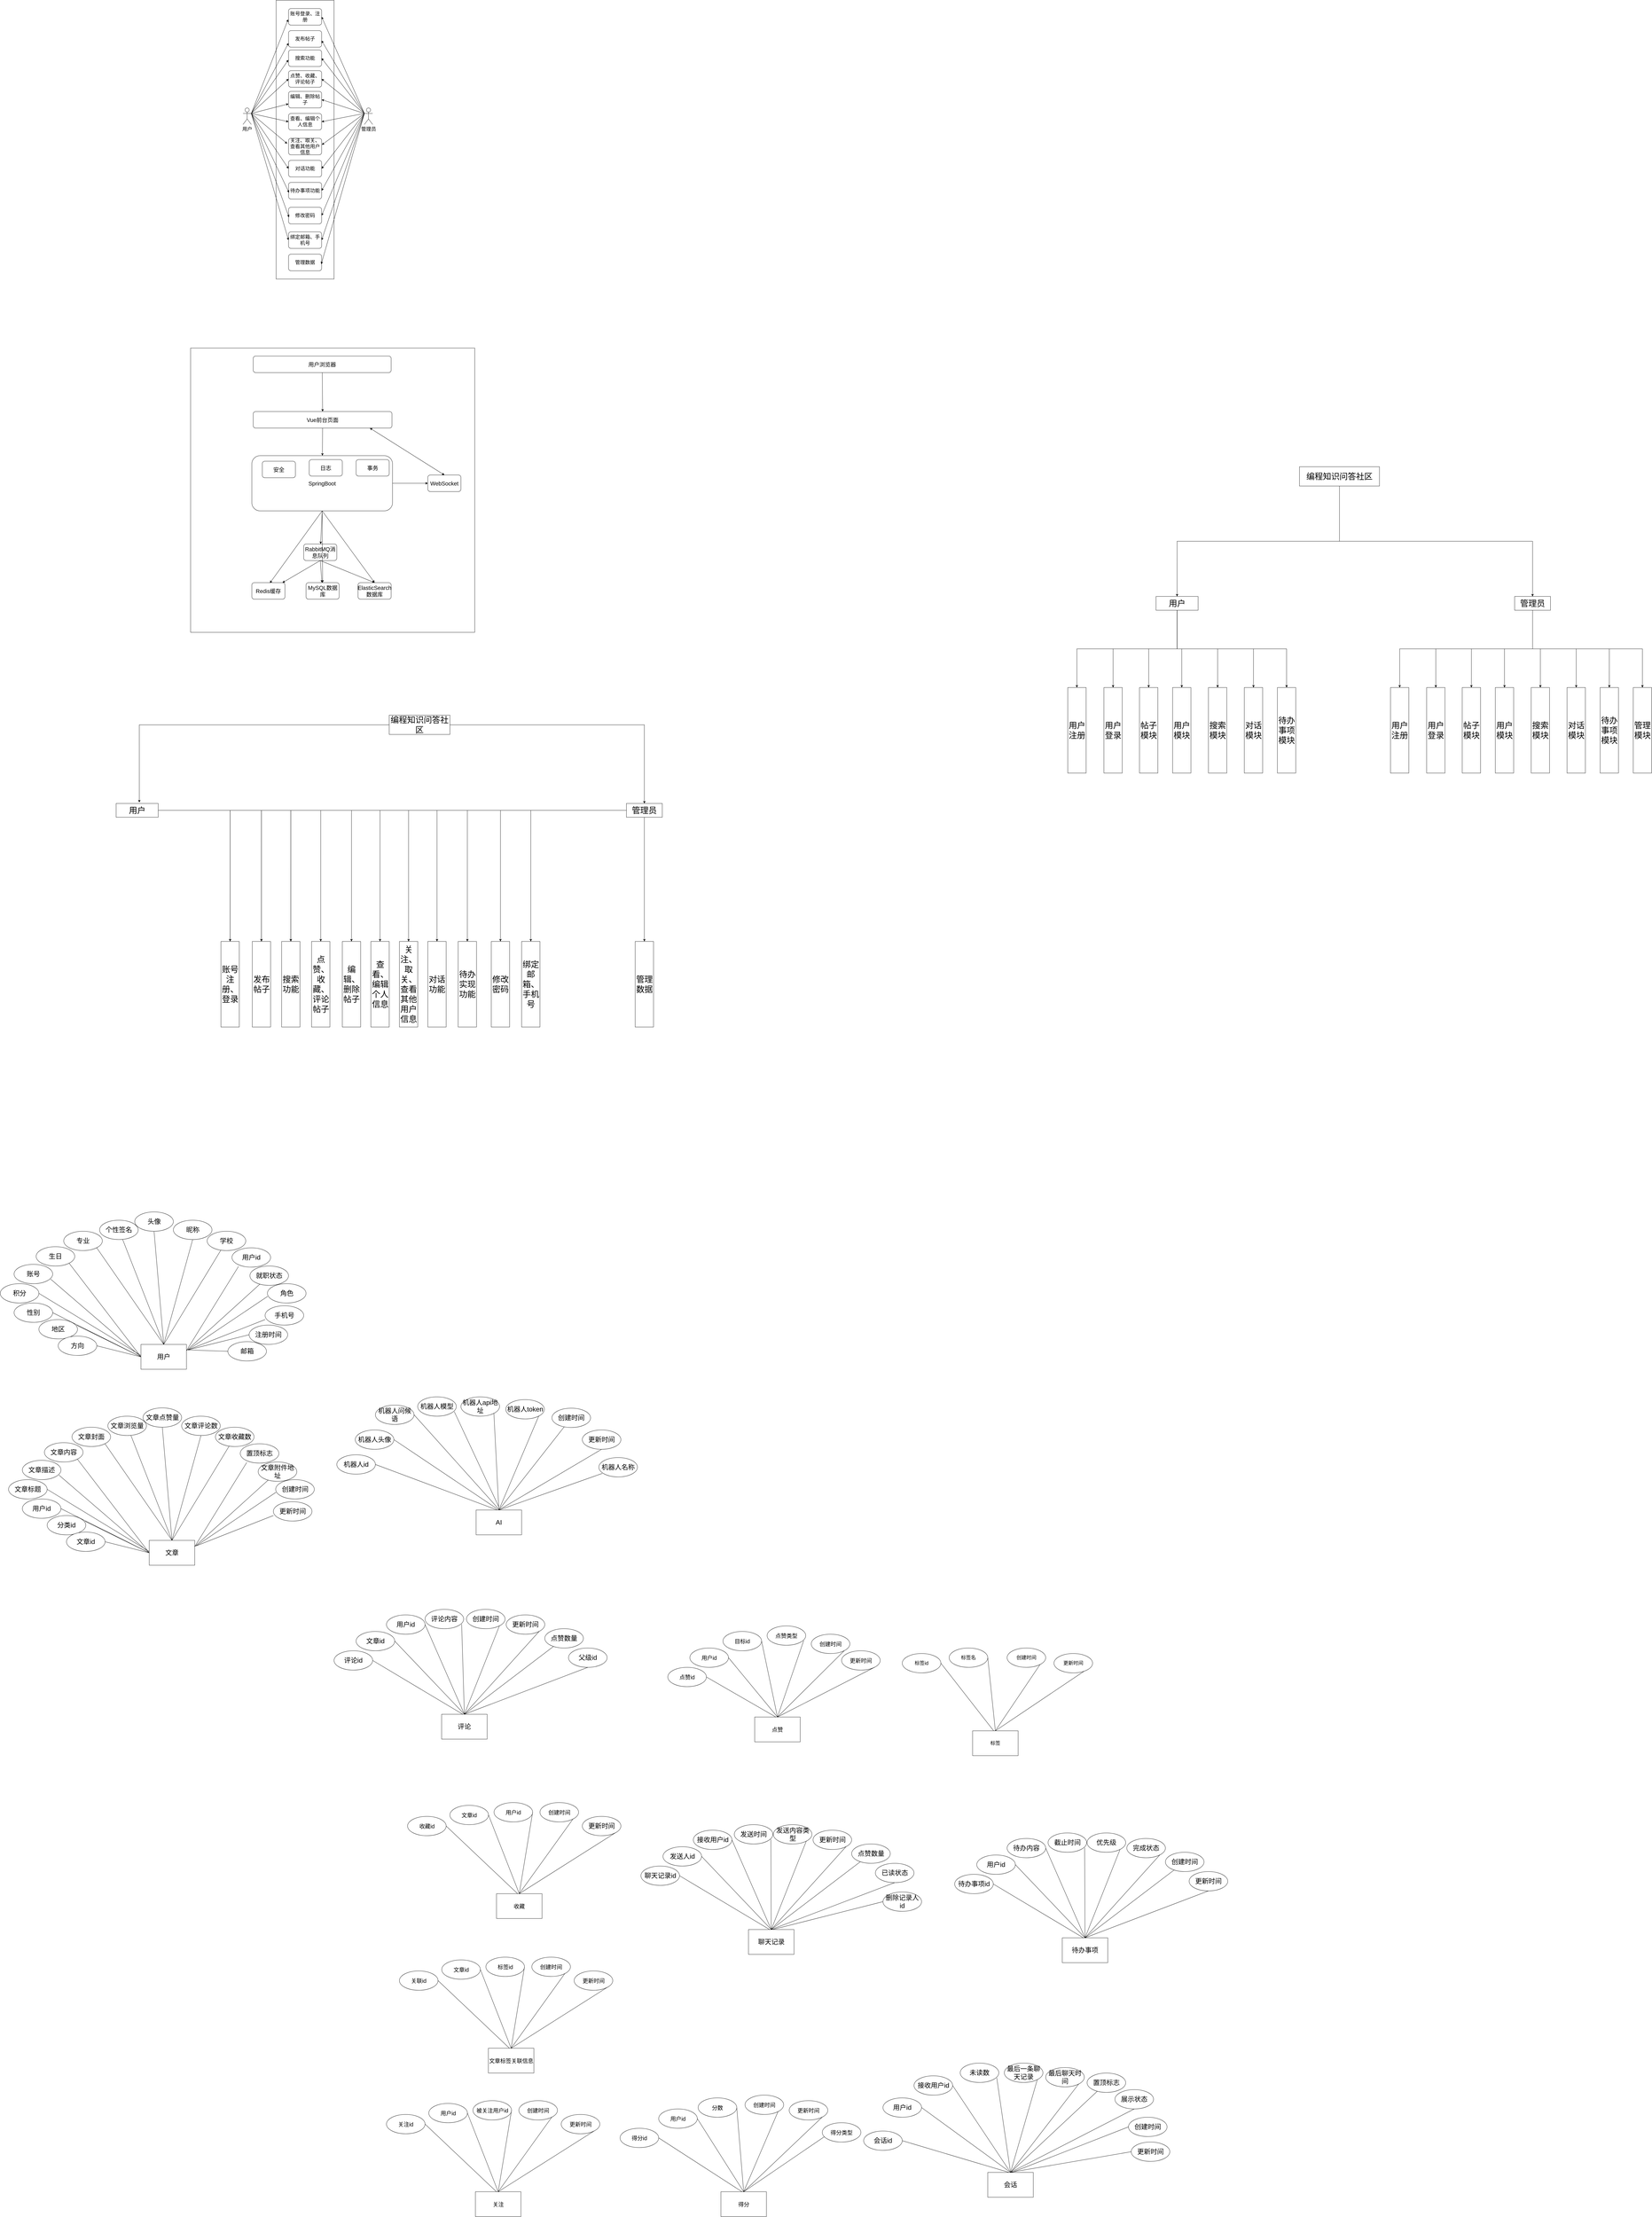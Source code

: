 <mxfile version="24.2.3" type="github">
  <diagram name="第 1 页" id="l7AOKVg5zdft-stvk1W-">
    <mxGraphModel dx="5508" dy="2261" grid="1" gridSize="10" guides="1" tooltips="1" connect="1" arrows="1" fold="1" page="1" pageScale="1" pageWidth="827" pageHeight="1169" math="0" shadow="0">
      <root>
        <mxCell id="0" />
        <mxCell id="1" parent="0" />
        <mxCell id="i24FzNPqhmpfHmP48VBv-1" value="用户" style="shape=umlActor;verticalLabelPosition=bottom;verticalAlign=top;html=1;fontSize=18;" parent="1" vertex="1">
          <mxGeometry x="-680" y="480" width="30" height="60" as="geometry" />
        </mxCell>
        <mxCell id="i24FzNPqhmpfHmP48VBv-2" value="管理员" style="shape=umlActor;verticalLabelPosition=bottom;verticalAlign=top;html=1;fontSize=18;" parent="1" vertex="1">
          <mxGeometry x="-240" y="480" width="30" height="60" as="geometry" />
        </mxCell>
        <mxCell id="i24FzNPqhmpfHmP48VBv-6" value="" style="rounded=0;whiteSpace=wrap;html=1;fontSize=18;" parent="1" vertex="1">
          <mxGeometry x="-560" y="90" width="210" height="1010" as="geometry" />
        </mxCell>
        <mxCell id="i24FzNPqhmpfHmP48VBv-8" value="账号登录、注册" style="rounded=1;whiteSpace=wrap;html=1;fontSize=18;" parent="1" vertex="1">
          <mxGeometry x="-515" y="120" width="120" height="60" as="geometry" />
        </mxCell>
        <mxCell id="i24FzNPqhmpfHmP48VBv-9" value="发布帖子" style="rounded=1;whiteSpace=wrap;html=1;fontSize=18;" parent="1" vertex="1">
          <mxGeometry x="-515" y="200" width="120" height="60" as="geometry" />
        </mxCell>
        <mxCell id="i24FzNPqhmpfHmP48VBv-11" value="搜索功能" style="rounded=1;whiteSpace=wrap;html=1;fontSize=18;" parent="1" vertex="1">
          <mxGeometry x="-515" y="270" width="120" height="60" as="geometry" />
        </mxCell>
        <mxCell id="i24FzNPqhmpfHmP48VBv-12" value="点赞、收藏、评论帖子" style="rounded=1;whiteSpace=wrap;html=1;fontSize=18;" parent="1" vertex="1">
          <mxGeometry x="-515" y="345" width="120" height="60" as="geometry" />
        </mxCell>
        <mxCell id="i24FzNPqhmpfHmP48VBv-13" value="编辑、删除帖子" style="rounded=1;whiteSpace=wrap;html=1;fontSize=18;" parent="1" vertex="1">
          <mxGeometry x="-515" y="420" width="120" height="60" as="geometry" />
        </mxCell>
        <mxCell id="i24FzNPqhmpfHmP48VBv-14" value="查看、编辑个人信息" style="rounded=1;whiteSpace=wrap;html=1;fontSize=18;" parent="1" vertex="1">
          <mxGeometry x="-515" y="500" width="120" height="60" as="geometry" />
        </mxCell>
        <mxCell id="i24FzNPqhmpfHmP48VBv-15" value="关注、取关、查看其他用户信息" style="rounded=1;whiteSpace=wrap;html=1;fontSize=18;" parent="1" vertex="1">
          <mxGeometry x="-515" y="590" width="120" height="60" as="geometry" />
        </mxCell>
        <mxCell id="i24FzNPqhmpfHmP48VBv-16" value="对话功能" style="rounded=1;whiteSpace=wrap;html=1;fontSize=18;" parent="1" vertex="1">
          <mxGeometry x="-515" y="670" width="120" height="60" as="geometry" />
        </mxCell>
        <mxCell id="i24FzNPqhmpfHmP48VBv-17" value="待办事项功能" style="rounded=1;whiteSpace=wrap;html=1;fontSize=18;" parent="1" vertex="1">
          <mxGeometry x="-515" y="750" width="120" height="60" as="geometry" />
        </mxCell>
        <mxCell id="i24FzNPqhmpfHmP48VBv-18" value="修改密码" style="rounded=1;whiteSpace=wrap;html=1;fontSize=18;" parent="1" vertex="1">
          <mxGeometry x="-515" y="840" width="120" height="60" as="geometry" />
        </mxCell>
        <mxCell id="i24FzNPqhmpfHmP48VBv-19" value="绑定邮箱、手机号" style="rounded=1;whiteSpace=wrap;html=1;fontSize=18;" parent="1" vertex="1">
          <mxGeometry x="-515" y="929" width="120" height="60" as="geometry" />
        </mxCell>
        <mxCell id="i24FzNPqhmpfHmP48VBv-21" value="管理数据" style="rounded=1;whiteSpace=wrap;html=1;fontSize=18;" parent="1" vertex="1">
          <mxGeometry x="-515" y="1010" width="120" height="60" as="geometry" />
        </mxCell>
        <mxCell id="i24FzNPqhmpfHmP48VBv-22" value="" style="endArrow=classic;html=1;rounded=0;entryX=-0.012;entryY=0.658;entryDx=0;entryDy=0;entryPerimeter=0;fontSize=18;" parent="1" target="i24FzNPqhmpfHmP48VBv-8" edge="1">
          <mxGeometry width="50" height="50" relative="1" as="geometry">
            <mxPoint x="-650" y="500" as="sourcePoint" />
            <mxPoint x="-600" y="450" as="targetPoint" />
          </mxGeometry>
        </mxCell>
        <mxCell id="i24FzNPqhmpfHmP48VBv-24" value="" style="endArrow=classic;html=1;rounded=0;exitX=1;exitY=0.333;exitDx=0;exitDy=0;exitPerimeter=0;fontSize=18;" parent="1" source="i24FzNPqhmpfHmP48VBv-1" target="i24FzNPqhmpfHmP48VBv-13" edge="1">
          <mxGeometry width="50" height="50" relative="1" as="geometry">
            <mxPoint x="-640" y="510" as="sourcePoint" />
            <mxPoint x="-506" y="169" as="targetPoint" />
          </mxGeometry>
        </mxCell>
        <mxCell id="i24FzNPqhmpfHmP48VBv-25" value="" style="endArrow=classic;html=1;rounded=0;entryX=0;entryY=0.75;entryDx=0;entryDy=0;exitX=1;exitY=0.333;exitDx=0;exitDy=0;exitPerimeter=0;fontSize=18;" parent="1" source="i24FzNPqhmpfHmP48VBv-1" target="i24FzNPqhmpfHmP48VBv-9" edge="1">
          <mxGeometry width="50" height="50" relative="1" as="geometry">
            <mxPoint x="-630" y="520" as="sourcePoint" />
            <mxPoint x="-496" y="179" as="targetPoint" />
          </mxGeometry>
        </mxCell>
        <mxCell id="i24FzNPqhmpfHmP48VBv-26" value="" style="endArrow=classic;html=1;rounded=0;entryX=-0.006;entryY=0.603;entryDx=0;entryDy=0;entryPerimeter=0;fontSize=18;" parent="1" target="i24FzNPqhmpfHmP48VBv-11" edge="1">
          <mxGeometry width="50" height="50" relative="1" as="geometry">
            <mxPoint x="-650" y="500" as="sourcePoint" />
            <mxPoint x="-486" y="189" as="targetPoint" />
          </mxGeometry>
        </mxCell>
        <mxCell id="i24FzNPqhmpfHmP48VBv-27" value="" style="endArrow=classic;html=1;rounded=0;entryX=0;entryY=0.5;entryDx=0;entryDy=0;fontSize=18;" parent="1" target="i24FzNPqhmpfHmP48VBv-12" edge="1">
          <mxGeometry width="50" height="50" relative="1" as="geometry">
            <mxPoint x="-650" y="500" as="sourcePoint" />
            <mxPoint x="-476" y="199" as="targetPoint" />
          </mxGeometry>
        </mxCell>
        <mxCell id="i24FzNPqhmpfHmP48VBv-28" value="" style="endArrow=classic;html=1;rounded=0;entryX=0;entryY=0.5;entryDx=0;entryDy=0;exitX=1;exitY=0.333;exitDx=0;exitDy=0;exitPerimeter=0;fontSize=18;" parent="1" source="i24FzNPqhmpfHmP48VBv-1" target="i24FzNPqhmpfHmP48VBv-14" edge="1">
          <mxGeometry width="50" height="50" relative="1" as="geometry">
            <mxPoint x="-600" y="550" as="sourcePoint" />
            <mxPoint x="-466" y="209" as="targetPoint" />
          </mxGeometry>
        </mxCell>
        <mxCell id="i24FzNPqhmpfHmP48VBv-29" value="" style="endArrow=classic;html=1;rounded=0;exitX=1;exitY=0.333;exitDx=0;exitDy=0;exitPerimeter=0;entryX=-0.04;entryY=0.325;entryDx=0;entryDy=0;entryPerimeter=0;fontSize=18;" parent="1" source="i24FzNPqhmpfHmP48VBv-1" target="i24FzNPqhmpfHmP48VBv-15" edge="1">
          <mxGeometry width="50" height="50" relative="1" as="geometry">
            <mxPoint x="-390" y="590" as="sourcePoint" />
            <mxPoint x="-340" y="540" as="targetPoint" />
          </mxGeometry>
        </mxCell>
        <mxCell id="i24FzNPqhmpfHmP48VBv-30" value="" style="endArrow=classic;html=1;rounded=0;entryX=0;entryY=0.5;entryDx=0;entryDy=0;fontSize=18;" parent="1" target="i24FzNPqhmpfHmP48VBv-16" edge="1">
          <mxGeometry width="50" height="50" relative="1" as="geometry">
            <mxPoint x="-650" y="500" as="sourcePoint" />
            <mxPoint x="-456" y="219" as="targetPoint" />
          </mxGeometry>
        </mxCell>
        <mxCell id="i24FzNPqhmpfHmP48VBv-31" value="" style="endArrow=classic;html=1;rounded=0;entryX=0.015;entryY=0.617;entryDx=0;entryDy=0;entryPerimeter=0;exitX=1;exitY=0.333;exitDx=0;exitDy=0;exitPerimeter=0;fontSize=18;" parent="1" source="i24FzNPqhmpfHmP48VBv-1" target="i24FzNPqhmpfHmP48VBv-17" edge="1">
          <mxGeometry width="50" height="50" relative="1" as="geometry">
            <mxPoint x="-650" y="510" as="sourcePoint" />
            <mxPoint x="-446" y="229" as="targetPoint" />
          </mxGeometry>
        </mxCell>
        <mxCell id="i24FzNPqhmpfHmP48VBv-32" value="" style="endArrow=classic;html=1;rounded=0;entryX=0.015;entryY=0.603;entryDx=0;entryDy=0;entryPerimeter=0;fontSize=18;" parent="1" target="i24FzNPqhmpfHmP48VBv-18" edge="1">
          <mxGeometry width="50" height="50" relative="1" as="geometry">
            <mxPoint x="-650" y="500" as="sourcePoint" />
            <mxPoint x="-436" y="239" as="targetPoint" />
          </mxGeometry>
        </mxCell>
        <mxCell id="i24FzNPqhmpfHmP48VBv-33" value="" style="endArrow=classic;html=1;rounded=0;entryX=0;entryY=0.5;entryDx=0;entryDy=0;exitX=1;exitY=0.333;exitDx=0;exitDy=0;exitPerimeter=0;fontSize=18;" parent="1" source="i24FzNPqhmpfHmP48VBv-1" target="i24FzNPqhmpfHmP48VBv-19" edge="1">
          <mxGeometry width="50" height="50" relative="1" as="geometry">
            <mxPoint x="-650" y="510" as="sourcePoint" />
            <mxPoint x="-426" y="249" as="targetPoint" />
          </mxGeometry>
        </mxCell>
        <mxCell id="i24FzNPqhmpfHmP48VBv-34" value="" style="endArrow=classic;html=1;rounded=0;entryX=1;entryY=0.5;entryDx=0;entryDy=0;exitX=0;exitY=0.333;exitDx=0;exitDy=0;exitPerimeter=0;fontSize=18;" parent="1" source="i24FzNPqhmpfHmP48VBv-2" target="i24FzNPqhmpfHmP48VBv-8" edge="1">
          <mxGeometry width="50" height="50" relative="1" as="geometry">
            <mxPoint x="-550" y="600" as="sourcePoint" />
            <mxPoint x="-416" y="259" as="targetPoint" />
          </mxGeometry>
        </mxCell>
        <mxCell id="i24FzNPqhmpfHmP48VBv-35" value="" style="endArrow=classic;html=1;rounded=0;entryX=1.001;entryY=0.603;entryDx=0;entryDy=0;entryPerimeter=0;fontSize=18;" parent="1" target="i24FzNPqhmpfHmP48VBv-9" edge="1">
          <mxGeometry width="50" height="50" relative="1" as="geometry">
            <mxPoint x="-240" y="500" as="sourcePoint" />
            <mxPoint x="-385" y="160" as="targetPoint" />
          </mxGeometry>
        </mxCell>
        <mxCell id="i24FzNPqhmpfHmP48VBv-36" value="" style="endArrow=classic;html=1;rounded=0;entryX=1;entryY=0.5;entryDx=0;entryDy=0;fontSize=18;" parent="1" target="i24FzNPqhmpfHmP48VBv-11" edge="1">
          <mxGeometry width="50" height="50" relative="1" as="geometry">
            <mxPoint x="-240" y="500" as="sourcePoint" />
            <mxPoint x="-385" y="246" as="targetPoint" />
          </mxGeometry>
        </mxCell>
        <mxCell id="i24FzNPqhmpfHmP48VBv-37" value="" style="endArrow=classic;html=1;rounded=0;entryX=1;entryY=0.5;entryDx=0;entryDy=0;fontSize=18;" parent="1" target="i24FzNPqhmpfHmP48VBv-12" edge="1">
          <mxGeometry width="50" height="50" relative="1" as="geometry">
            <mxPoint x="-240" y="500" as="sourcePoint" />
            <mxPoint x="-340" y="540" as="targetPoint" />
          </mxGeometry>
        </mxCell>
        <mxCell id="i24FzNPqhmpfHmP48VBv-40" value="" style="endArrow=classic;html=1;rounded=0;entryX=1;entryY=0.5;entryDx=0;entryDy=0;fontSize=18;" parent="1" target="i24FzNPqhmpfHmP48VBv-13" edge="1">
          <mxGeometry width="50" height="50" relative="1" as="geometry">
            <mxPoint x="-240" y="500" as="sourcePoint" />
            <mxPoint x="-340" y="540" as="targetPoint" />
          </mxGeometry>
        </mxCell>
        <mxCell id="i24FzNPqhmpfHmP48VBv-41" value="" style="endArrow=classic;html=1;rounded=0;entryX=1;entryY=0.5;entryDx=0;entryDy=0;fontSize=18;" parent="1" target="i24FzNPqhmpfHmP48VBv-14" edge="1">
          <mxGeometry width="50" height="50" relative="1" as="geometry">
            <mxPoint x="-240" y="500" as="sourcePoint" />
            <mxPoint x="-340" y="540" as="targetPoint" />
          </mxGeometry>
        </mxCell>
        <mxCell id="i24FzNPqhmpfHmP48VBv-42" value="" style="endArrow=classic;html=1;rounded=0;entryX=1.008;entryY=0.394;entryDx=0;entryDy=0;entryPerimeter=0;fontSize=18;" parent="1" target="i24FzNPqhmpfHmP48VBv-15" edge="1">
          <mxGeometry width="50" height="50" relative="1" as="geometry">
            <mxPoint x="-240" y="500" as="sourcePoint" />
            <mxPoint x="-385" y="540" as="targetPoint" />
          </mxGeometry>
        </mxCell>
        <mxCell id="i24FzNPqhmpfHmP48VBv-43" value="" style="endArrow=classic;html=1;rounded=0;entryX=1;entryY=0.5;entryDx=0;entryDy=0;fontSize=18;" parent="1" target="i24FzNPqhmpfHmP48VBv-16" edge="1">
          <mxGeometry width="50" height="50" relative="1" as="geometry">
            <mxPoint x="-240" y="500" as="sourcePoint" />
            <mxPoint x="-375" y="550" as="targetPoint" />
          </mxGeometry>
        </mxCell>
        <mxCell id="i24FzNPqhmpfHmP48VBv-44" value="" style="endArrow=classic;html=1;rounded=0;entryX=1;entryY=0.5;entryDx=0;entryDy=0;fontSize=18;" parent="1" target="i24FzNPqhmpfHmP48VBv-17" edge="1">
          <mxGeometry width="50" height="50" relative="1" as="geometry">
            <mxPoint x="-240" y="500" as="sourcePoint" />
            <mxPoint x="-365" y="560" as="targetPoint" />
          </mxGeometry>
        </mxCell>
        <mxCell id="i24FzNPqhmpfHmP48VBv-45" value="" style="endArrow=classic;html=1;rounded=0;entryX=1;entryY=0.5;entryDx=0;entryDy=0;fontSize=18;" parent="1" target="i24FzNPqhmpfHmP48VBv-18" edge="1">
          <mxGeometry width="50" height="50" relative="1" as="geometry">
            <mxPoint x="-240" y="500" as="sourcePoint" />
            <mxPoint x="-355" y="570" as="targetPoint" />
          </mxGeometry>
        </mxCell>
        <mxCell id="i24FzNPqhmpfHmP48VBv-46" value="" style="endArrow=classic;html=1;rounded=0;entryX=1;entryY=0.5;entryDx=0;entryDy=0;fontSize=18;" parent="1" target="i24FzNPqhmpfHmP48VBv-19" edge="1">
          <mxGeometry width="50" height="50" relative="1" as="geometry">
            <mxPoint x="-240" y="500" as="sourcePoint" />
            <mxPoint x="-345" y="580" as="targetPoint" />
          </mxGeometry>
        </mxCell>
        <mxCell id="i24FzNPqhmpfHmP48VBv-47" value="" style="endArrow=classic;html=1;rounded=0;entryX=0.988;entryY=0.603;entryDx=0;entryDy=0;entryPerimeter=0;fontSize=18;" parent="1" target="i24FzNPqhmpfHmP48VBv-21" edge="1">
          <mxGeometry width="50" height="50" relative="1" as="geometry">
            <mxPoint x="-240" y="500" as="sourcePoint" />
            <mxPoint x="-389" y="1047" as="targetPoint" />
          </mxGeometry>
        </mxCell>
        <mxCell id="i24FzNPqhmpfHmP48VBv-48" value="" style="whiteSpace=wrap;html=1;aspect=fixed;fontSize=20;" parent="1" vertex="1">
          <mxGeometry x="-870" y="1350" width="1030" height="1030" as="geometry" />
        </mxCell>
        <mxCell id="i24FzNPqhmpfHmP48VBv-49" value="用户浏览器" style="rounded=1;whiteSpace=wrap;html=1;fontSize=20;" parent="1" vertex="1">
          <mxGeometry x="-643" y="1379" width="500" height="60" as="geometry" />
        </mxCell>
        <mxCell id="i24FzNPqhmpfHmP48VBv-50" value="Redis缓存" style="rounded=1;whiteSpace=wrap;html=1;fontSize=20;" parent="1" vertex="1">
          <mxGeometry x="-648" y="2200" width="120" height="60" as="geometry" />
        </mxCell>
        <mxCell id="i24FzNPqhmpfHmP48VBv-51" value="Vue前台页面" style="rounded=1;whiteSpace=wrap;html=1;fontSize=20;" parent="1" vertex="1">
          <mxGeometry x="-643" y="1580" width="503" height="60" as="geometry" />
        </mxCell>
        <mxCell id="i24FzNPqhmpfHmP48VBv-52" value="MySQL数据库" style="rounded=1;whiteSpace=wrap;html=1;fontSize=20;" parent="1" vertex="1">
          <mxGeometry x="-451.5" y="2200" width="120" height="60" as="geometry" />
        </mxCell>
        <mxCell id="i24FzNPqhmpfHmP48VBv-53" value="SpringBoot" style="rounded=1;whiteSpace=wrap;html=1;fontSize=20;" parent="1" vertex="1">
          <mxGeometry x="-648" y="1740" width="510" height="200" as="geometry" />
        </mxCell>
        <mxCell id="i24FzNPqhmpfHmP48VBv-54" value="ElasticSearch数据库" style="rounded=1;whiteSpace=wrap;html=1;fontSize=20;" parent="1" vertex="1">
          <mxGeometry x="-263" y="2200" width="120" height="60" as="geometry" />
        </mxCell>
        <mxCell id="i24FzNPqhmpfHmP48VBv-55" value="RabbitMQ消息队列" style="rounded=1;whiteSpace=wrap;html=1;fontSize=20;" parent="1" vertex="1">
          <mxGeometry x="-460" y="2060" width="120" height="60" as="geometry" />
        </mxCell>
        <mxCell id="i24FzNPqhmpfHmP48VBv-56" value="WebSocket" style="rounded=1;whiteSpace=wrap;html=1;fontSize=20;" parent="1" vertex="1">
          <mxGeometry x="-10" y="1810" width="120" height="60" as="geometry" />
        </mxCell>
        <mxCell id="i24FzNPqhmpfHmP48VBv-60" value="" style="endArrow=classic;html=1;rounded=0;entryX=0.5;entryY=0;entryDx=0;entryDy=0;fontSize=20;" parent="1" source="i24FzNPqhmpfHmP48VBv-49" target="i24FzNPqhmpfHmP48VBv-51" edge="1">
          <mxGeometry width="50" height="50" relative="1" as="geometry">
            <mxPoint x="-340" y="1650" as="sourcePoint" />
            <mxPoint x="-290" y="1600" as="targetPoint" />
          </mxGeometry>
        </mxCell>
        <mxCell id="i24FzNPqhmpfHmP48VBv-61" value="" style="endArrow=classic;html=1;rounded=0;exitX=0.5;exitY=1;exitDx=0;exitDy=0;fontSize=20;" parent="1" source="i24FzNPqhmpfHmP48VBv-51" target="i24FzNPqhmpfHmP48VBv-53" edge="1">
          <mxGeometry width="50" height="50" relative="1" as="geometry">
            <mxPoint x="-340" y="1650" as="sourcePoint" />
            <mxPoint x="-290" y="1600" as="targetPoint" />
          </mxGeometry>
        </mxCell>
        <mxCell id="i24FzNPqhmpfHmP48VBv-62" value="" style="endArrow=classic;html=1;rounded=0;exitX=0.5;exitY=1;exitDx=0;exitDy=0;fontSize=20;" parent="1" source="i24FzNPqhmpfHmP48VBv-53" target="i24FzNPqhmpfHmP48VBv-55" edge="1">
          <mxGeometry width="50" height="50" relative="1" as="geometry">
            <mxPoint x="-340" y="1650" as="sourcePoint" />
            <mxPoint x="-290" y="1600" as="targetPoint" />
          </mxGeometry>
        </mxCell>
        <mxCell id="i24FzNPqhmpfHmP48VBv-63" value="" style="endArrow=classic;html=1;rounded=0;exitX=0.5;exitY=1;exitDx=0;exitDy=0;fontSize=20;" parent="1" source="i24FzNPqhmpfHmP48VBv-55" target="i24FzNPqhmpfHmP48VBv-50" edge="1">
          <mxGeometry width="50" height="50" relative="1" as="geometry">
            <mxPoint x="-340" y="1650" as="sourcePoint" />
            <mxPoint x="-290" y="1600" as="targetPoint" />
          </mxGeometry>
        </mxCell>
        <mxCell id="i24FzNPqhmpfHmP48VBv-64" value="" style="endArrow=classic;html=1;rounded=0;exitX=0.5;exitY=1;exitDx=0;exitDy=0;fontSize=20;" parent="1" source="i24FzNPqhmpfHmP48VBv-55" target="i24FzNPqhmpfHmP48VBv-52" edge="1">
          <mxGeometry width="50" height="50" relative="1" as="geometry">
            <mxPoint x="-340" y="1650" as="sourcePoint" />
            <mxPoint x="-290" y="1600" as="targetPoint" />
          </mxGeometry>
        </mxCell>
        <mxCell id="i24FzNPqhmpfHmP48VBv-65" value="" style="endArrow=classic;html=1;rounded=0;exitX=0.5;exitY=1;exitDx=0;exitDy=0;entryX=0.5;entryY=0;entryDx=0;entryDy=0;fontSize=20;" parent="1" source="i24FzNPqhmpfHmP48VBv-55" target="i24FzNPqhmpfHmP48VBv-54" edge="1">
          <mxGeometry width="50" height="50" relative="1" as="geometry">
            <mxPoint x="-440" y="2200" as="sourcePoint" />
            <mxPoint x="-140" y="2320" as="targetPoint" />
          </mxGeometry>
        </mxCell>
        <mxCell id="i24FzNPqhmpfHmP48VBv-66" value="" style="endArrow=classic;html=1;rounded=0;exitX=0.5;exitY=1;exitDx=0;exitDy=0;entryX=0.547;entryY=0.019;entryDx=0;entryDy=0;entryPerimeter=0;fontSize=20;" parent="1" source="i24FzNPqhmpfHmP48VBv-53" target="i24FzNPqhmpfHmP48VBv-50" edge="1">
          <mxGeometry width="50" height="50" relative="1" as="geometry">
            <mxPoint x="-340" y="1650" as="sourcePoint" />
            <mxPoint x="-290" y="1600" as="targetPoint" />
          </mxGeometry>
        </mxCell>
        <mxCell id="i24FzNPqhmpfHmP48VBv-68" value="" style="endArrow=classic;startArrow=classic;html=1;rounded=0;exitX=0.5;exitY=0;exitDx=0;exitDy=0;fontSize=20;" parent="1" source="i24FzNPqhmpfHmP48VBv-56" edge="1">
          <mxGeometry width="50" height="50" relative="1" as="geometry">
            <mxPoint x="-340" y="1650" as="sourcePoint" />
            <mxPoint x="-220" y="1640" as="targetPoint" />
          </mxGeometry>
        </mxCell>
        <mxCell id="i24FzNPqhmpfHmP48VBv-70" value="事务" style="rounded=1;whiteSpace=wrap;html=1;fontSize=20;" parent="1" vertex="1">
          <mxGeometry x="-270" y="1754" width="120" height="60" as="geometry" />
        </mxCell>
        <mxCell id="i24FzNPqhmpfHmP48VBv-71" value="日志" style="rounded=1;whiteSpace=wrap;html=1;fontSize=20;" parent="1" vertex="1">
          <mxGeometry x="-440" y="1754" width="120" height="60" as="geometry" />
        </mxCell>
        <mxCell id="i24FzNPqhmpfHmP48VBv-72" value="安全" style="rounded=1;whiteSpace=wrap;html=1;fontSize=20;" parent="1" vertex="1">
          <mxGeometry x="-610" y="1760" width="120" height="60" as="geometry" />
        </mxCell>
        <mxCell id="i24FzNPqhmpfHmP48VBv-73" value="" style="endArrow=classic;html=1;rounded=0;exitX=0.5;exitY=1;exitDx=0;exitDy=0;entryX=0.5;entryY=0;entryDx=0;entryDy=0;fontSize=20;" parent="1" source="i24FzNPqhmpfHmP48VBv-53" target="i24FzNPqhmpfHmP48VBv-52" edge="1">
          <mxGeometry width="50" height="50" relative="1" as="geometry">
            <mxPoint x="-365" y="2010" as="sourcePoint" />
            <mxPoint x="-594" y="2071" as="targetPoint" />
          </mxGeometry>
        </mxCell>
        <mxCell id="i24FzNPqhmpfHmP48VBv-74" value="" style="endArrow=classic;html=1;rounded=0;entryX=0.5;entryY=0;entryDx=0;entryDy=0;exitX=0.5;exitY=1;exitDx=0;exitDy=0;fontSize=20;" parent="1" source="i24FzNPqhmpfHmP48VBv-53" target="i24FzNPqhmpfHmP48VBv-54" edge="1">
          <mxGeometry width="50" height="50" relative="1" as="geometry">
            <mxPoint x="-380" y="2000" as="sourcePoint" />
            <mxPoint x="-540" y="2220" as="targetPoint" />
          </mxGeometry>
        </mxCell>
        <mxCell id="i24FzNPqhmpfHmP48VBv-76" value="" style="endArrow=classic;html=1;rounded=0;entryX=0;entryY=0.5;entryDx=0;entryDy=0;fontSize=20;" parent="1" source="i24FzNPqhmpfHmP48VBv-53" target="i24FzNPqhmpfHmP48VBv-56" edge="1">
          <mxGeometry width="50" height="50" relative="1" as="geometry">
            <mxPoint x="-280" y="2050" as="sourcePoint" />
            <mxPoint x="-230" y="2000" as="targetPoint" />
          </mxGeometry>
        </mxCell>
        <mxCell id="i24FzNPqhmpfHmP48VBv-113" style="edgeStyle=orthogonalEdgeStyle;rounded=0;orthogonalLoop=1;jettySize=auto;html=1;entryX=0.5;entryY=0;entryDx=0;entryDy=0;fontSize=30;" parent="1" source="i24FzNPqhmpfHmP48VBv-85" target="i24FzNPqhmpfHmP48VBv-87" edge="1">
          <mxGeometry relative="1" as="geometry" />
        </mxCell>
        <mxCell id="i24FzNPqhmpfHmP48VBv-85" value="编程知识问答社区" style="rounded=0;whiteSpace=wrap;html=1;fontSize=30;" parent="1" vertex="1">
          <mxGeometry x="-150" y="2680" width="220" height="70" as="geometry" />
        </mxCell>
        <mxCell id="i24FzNPqhmpfHmP48VBv-119" style="edgeStyle=orthogonalEdgeStyle;rounded=0;orthogonalLoop=1;jettySize=auto;html=1;entryX=0.5;entryY=0;entryDx=0;entryDy=0;fontSize=30;" parent="1" source="i24FzNPqhmpfHmP48VBv-86" target="i24FzNPqhmpfHmP48VBv-89" edge="1">
          <mxGeometry relative="1" as="geometry" />
        </mxCell>
        <mxCell id="i24FzNPqhmpfHmP48VBv-120" style="edgeStyle=orthogonalEdgeStyle;rounded=0;orthogonalLoop=1;jettySize=auto;html=1;entryX=0.5;entryY=0;entryDx=0;entryDy=0;fontSize=30;" parent="1" source="i24FzNPqhmpfHmP48VBv-86" target="i24FzNPqhmpfHmP48VBv-90" edge="1">
          <mxGeometry relative="1" as="geometry" />
        </mxCell>
        <mxCell id="i24FzNPqhmpfHmP48VBv-121" style="edgeStyle=orthogonalEdgeStyle;rounded=0;orthogonalLoop=1;jettySize=auto;html=1;entryX=0.5;entryY=0;entryDx=0;entryDy=0;fontSize=30;" parent="1" source="i24FzNPqhmpfHmP48VBv-86" target="i24FzNPqhmpfHmP48VBv-91" edge="1">
          <mxGeometry relative="1" as="geometry" />
        </mxCell>
        <mxCell id="i24FzNPqhmpfHmP48VBv-86" value="用户" style="rounded=0;whiteSpace=wrap;html=1;fontSize=30;" parent="1" vertex="1">
          <mxGeometry x="-1140" y="3000" width="152.5" height="50" as="geometry" />
        </mxCell>
        <mxCell id="i24FzNPqhmpfHmP48VBv-106" style="edgeStyle=orthogonalEdgeStyle;rounded=0;orthogonalLoop=1;jettySize=auto;html=1;entryX=0.5;entryY=0;entryDx=0;entryDy=0;exitX=0.5;exitY=1;exitDx=0;exitDy=0;fontSize=30;" parent="1" source="i24FzNPqhmpfHmP48VBv-87" target="i24FzNPqhmpfHmP48VBv-100" edge="1">
          <mxGeometry relative="1" as="geometry" />
        </mxCell>
        <mxCell id="i24FzNPqhmpfHmP48VBv-107" style="edgeStyle=orthogonalEdgeStyle;rounded=0;orthogonalLoop=1;jettySize=auto;html=1;entryX=0.5;entryY=0;entryDx=0;entryDy=0;exitX=0;exitY=0.5;exitDx=0;exitDy=0;fontSize=30;" parent="1" source="i24FzNPqhmpfHmP48VBv-87" target="i24FzNPqhmpfHmP48VBv-99" edge="1">
          <mxGeometry relative="1" as="geometry">
            <mxPoint x="1020" y="3025" as="sourcePoint" />
          </mxGeometry>
        </mxCell>
        <mxCell id="i24FzNPqhmpfHmP48VBv-108" style="edgeStyle=orthogonalEdgeStyle;rounded=0;orthogonalLoop=1;jettySize=auto;html=1;entryX=0.5;entryY=0;entryDx=0;entryDy=0;fontSize=30;" parent="1" source="i24FzNPqhmpfHmP48VBv-87" target="i24FzNPqhmpfHmP48VBv-98" edge="1">
          <mxGeometry relative="1" as="geometry" />
        </mxCell>
        <mxCell id="i24FzNPqhmpfHmP48VBv-109" style="edgeStyle=orthogonalEdgeStyle;rounded=0;orthogonalLoop=1;jettySize=auto;html=1;entryX=0.5;entryY=0;entryDx=0;entryDy=0;fontSize=30;" parent="1" source="i24FzNPqhmpfHmP48VBv-87" target="i24FzNPqhmpfHmP48VBv-97" edge="1">
          <mxGeometry relative="1" as="geometry" />
        </mxCell>
        <mxCell id="i24FzNPqhmpfHmP48VBv-110" style="edgeStyle=orthogonalEdgeStyle;rounded=0;orthogonalLoop=1;jettySize=auto;html=1;entryX=0.5;entryY=0;entryDx=0;entryDy=0;fontSize=30;" parent="1" source="i24FzNPqhmpfHmP48VBv-87" target="i24FzNPqhmpfHmP48VBv-96" edge="1">
          <mxGeometry relative="1" as="geometry" />
        </mxCell>
        <mxCell id="i24FzNPqhmpfHmP48VBv-111" style="edgeStyle=orthogonalEdgeStyle;rounded=0;orthogonalLoop=1;jettySize=auto;html=1;entryX=0.5;entryY=0;entryDx=0;entryDy=0;fontSize=30;" parent="1" source="i24FzNPqhmpfHmP48VBv-87" target="i24FzNPqhmpfHmP48VBv-95" edge="1">
          <mxGeometry relative="1" as="geometry" />
        </mxCell>
        <mxCell id="i24FzNPqhmpfHmP48VBv-112" style="edgeStyle=orthogonalEdgeStyle;rounded=0;orthogonalLoop=1;jettySize=auto;html=1;entryX=0.5;entryY=0;entryDx=0;entryDy=0;fontSize=30;" parent="1" source="i24FzNPqhmpfHmP48VBv-87" target="i24FzNPqhmpfHmP48VBv-94" edge="1">
          <mxGeometry relative="1" as="geometry" />
        </mxCell>
        <mxCell id="i24FzNPqhmpfHmP48VBv-114" style="edgeStyle=orthogonalEdgeStyle;rounded=0;orthogonalLoop=1;jettySize=auto;html=1;entryX=0.5;entryY=0;entryDx=0;entryDy=0;fontSize=30;" parent="1" source="i24FzNPqhmpfHmP48VBv-87" target="i24FzNPqhmpfHmP48VBv-93" edge="1">
          <mxGeometry relative="1" as="geometry" />
        </mxCell>
        <mxCell id="i24FzNPqhmpfHmP48VBv-115" style="edgeStyle=orthogonalEdgeStyle;rounded=0;orthogonalLoop=1;jettySize=auto;html=1;entryX=0.5;entryY=0;entryDx=0;entryDy=0;fontSize=30;" parent="1" source="i24FzNPqhmpfHmP48VBv-87" target="i24FzNPqhmpfHmP48VBv-92" edge="1">
          <mxGeometry relative="1" as="geometry" />
        </mxCell>
        <mxCell id="i24FzNPqhmpfHmP48VBv-116" style="edgeStyle=orthogonalEdgeStyle;rounded=0;orthogonalLoop=1;jettySize=auto;html=1;entryX=0.5;entryY=0;entryDx=0;entryDy=0;fontSize=30;" parent="1" source="i24FzNPqhmpfHmP48VBv-87" target="i24FzNPqhmpfHmP48VBv-91" edge="1">
          <mxGeometry relative="1" as="geometry" />
        </mxCell>
        <mxCell id="i24FzNPqhmpfHmP48VBv-117" style="edgeStyle=orthogonalEdgeStyle;rounded=0;orthogonalLoop=1;jettySize=auto;html=1;entryX=0.5;entryY=0;entryDx=0;entryDy=0;fontSize=30;" parent="1" source="i24FzNPqhmpfHmP48VBv-87" target="i24FzNPqhmpfHmP48VBv-90" edge="1">
          <mxGeometry relative="1" as="geometry" />
        </mxCell>
        <mxCell id="i24FzNPqhmpfHmP48VBv-118" style="edgeStyle=orthogonalEdgeStyle;rounded=0;orthogonalLoop=1;jettySize=auto;html=1;entryX=0.5;entryY=0;entryDx=0;entryDy=0;fontSize=30;" parent="1" source="i24FzNPqhmpfHmP48VBv-87" target="i24FzNPqhmpfHmP48VBv-89" edge="1">
          <mxGeometry relative="1" as="geometry" />
        </mxCell>
        <mxCell id="i24FzNPqhmpfHmP48VBv-87" value="管理员" style="rounded=0;whiteSpace=wrap;html=1;fontSize=30;" parent="1" vertex="1">
          <mxGeometry x="710" y="3000" width="130" height="50" as="geometry" />
        </mxCell>
        <mxCell id="i24FzNPqhmpfHmP48VBv-89" value="账号注册、登录" style="rounded=0;whiteSpace=wrap;html=1;fontSize=30;" parent="1" vertex="1">
          <mxGeometry x="-760" y="3500" width="66.5" height="310" as="geometry" />
        </mxCell>
        <mxCell id="i24FzNPqhmpfHmP48VBv-90" value="发布帖子" style="rounded=0;whiteSpace=wrap;html=1;fontSize=30;" parent="1" vertex="1">
          <mxGeometry x="-646.5" y="3500" width="66.5" height="310" as="geometry" />
        </mxCell>
        <mxCell id="i24FzNPqhmpfHmP48VBv-91" value="搜索功能" style="rounded=0;whiteSpace=wrap;html=1;fontSize=30;" parent="1" vertex="1">
          <mxGeometry x="-540" y="3500" width="66.5" height="310" as="geometry" />
        </mxCell>
        <mxCell id="i24FzNPqhmpfHmP48VBv-92" value="点赞、收藏、评论帖子" style="rounded=0;whiteSpace=wrap;html=1;fontSize=30;" parent="1" vertex="1">
          <mxGeometry x="-431.5" y="3500" width="66.5" height="310" as="geometry" />
        </mxCell>
        <mxCell id="i24FzNPqhmpfHmP48VBv-93" value="编辑、删除帖子" style="rounded=0;whiteSpace=wrap;html=1;fontSize=30;" parent="1" vertex="1">
          <mxGeometry x="-320" y="3500" width="66.5" height="310" as="geometry" />
        </mxCell>
        <mxCell id="i24FzNPqhmpfHmP48VBv-94" value="查看、编辑个人信息" style="rounded=0;whiteSpace=wrap;html=1;fontSize=30;" parent="1" vertex="1">
          <mxGeometry x="-216.5" y="3500" width="66.5" height="310" as="geometry" />
        </mxCell>
        <mxCell id="i24FzNPqhmpfHmP48VBv-95" value="关注、取关、查看其他用户信息" style="rounded=0;whiteSpace=wrap;html=1;fontSize=30;" parent="1" vertex="1">
          <mxGeometry x="-113" y="3500" width="66.5" height="310" as="geometry" />
        </mxCell>
        <mxCell id="i24FzNPqhmpfHmP48VBv-96" value="对话功能" style="rounded=0;whiteSpace=wrap;html=1;fontSize=30;" parent="1" vertex="1">
          <mxGeometry x="-10" y="3500" width="66.5" height="310" as="geometry" />
        </mxCell>
        <mxCell id="i24FzNPqhmpfHmP48VBv-97" value="待办实现功能" style="rounded=0;whiteSpace=wrap;html=1;fontSize=30;" parent="1" vertex="1">
          <mxGeometry x="100" y="3500" width="66.5" height="310" as="geometry" />
        </mxCell>
        <mxCell id="i24FzNPqhmpfHmP48VBv-98" value="修改密码" style="rounded=0;whiteSpace=wrap;html=1;fontSize=30;" parent="1" vertex="1">
          <mxGeometry x="220" y="3500" width="66.5" height="310" as="geometry" />
        </mxCell>
        <mxCell id="i24FzNPqhmpfHmP48VBv-99" value="绑定邮箱、手机号" style="rounded=0;whiteSpace=wrap;html=1;fontSize=30;" parent="1" vertex="1">
          <mxGeometry x="330" y="3500" width="66.5" height="310" as="geometry" />
        </mxCell>
        <mxCell id="i24FzNPqhmpfHmP48VBv-100" value="管理数据" style="rounded=0;whiteSpace=wrap;html=1;fontSize=30;" parent="1" vertex="1">
          <mxGeometry x="741.75" y="3500" width="66.5" height="310" as="geometry" />
        </mxCell>
        <mxCell id="i24FzNPqhmpfHmP48VBv-105" style="edgeStyle=orthogonalEdgeStyle;rounded=0;orthogonalLoop=1;jettySize=auto;html=1;exitX=0;exitY=0.5;exitDx=0;exitDy=0;entryX=0.551;entryY=-0.075;entryDx=0;entryDy=0;entryPerimeter=0;fontSize=30;" parent="1" source="i24FzNPqhmpfHmP48VBv-85" target="i24FzNPqhmpfHmP48VBv-86" edge="1">
          <mxGeometry relative="1" as="geometry" />
        </mxCell>
        <mxCell id="i24FzNPqhmpfHmP48VBv-127" value="账号" style="ellipse;whiteSpace=wrap;html=1;fontSize=24;" parent="1" vertex="1">
          <mxGeometry x="-1510" y="4670" width="140" height="70" as="geometry" />
        </mxCell>
        <mxCell id="i24FzNPqhmpfHmP48VBv-128" value="用户id" style="ellipse;whiteSpace=wrap;html=1;fontSize=24;" parent="1" vertex="1">
          <mxGeometry x="-720" y="4610" width="140" height="70" as="geometry" />
        </mxCell>
        <mxCell id="i24FzNPqhmpfHmP48VBv-129" value="性别" style="ellipse;whiteSpace=wrap;html=1;fontSize=24;" parent="1" vertex="1">
          <mxGeometry x="-1510" y="4810" width="140" height="70" as="geometry" />
        </mxCell>
        <mxCell id="i24FzNPqhmpfHmP48VBv-130" value="用户" style="html=1;whiteSpace=wrap;fontSize=24;" parent="1" vertex="1">
          <mxGeometry x="-1050" y="4960" width="165" height="90" as="geometry" />
        </mxCell>
        <mxCell id="i24FzNPqhmpfHmP48VBv-131" value="邮箱" style="ellipse;whiteSpace=wrap;html=1;fontSize=24;" parent="1" vertex="1">
          <mxGeometry x="-735" y="4950" width="140" height="70" as="geometry" />
        </mxCell>
        <mxCell id="i24FzNPqhmpfHmP48VBv-132" value="手机号" style="ellipse;whiteSpace=wrap;html=1;fontSize=24;" parent="1" vertex="1">
          <mxGeometry x="-600" y="4820" width="140" height="70" as="geometry" />
        </mxCell>
        <mxCell id="i24FzNPqhmpfHmP48VBv-133" value="昵称" style="ellipse;whiteSpace=wrap;html=1;fontSize=24;" parent="1" vertex="1">
          <mxGeometry x="-932.5" y="4510" width="140" height="70" as="geometry" />
        </mxCell>
        <mxCell id="i24FzNPqhmpfHmP48VBv-134" value="就职状态" style="ellipse;whiteSpace=wrap;html=1;fontSize=24;" parent="1" vertex="1">
          <mxGeometry x="-655" y="4676" width="140" height="70" as="geometry" />
        </mxCell>
        <mxCell id="i24FzNPqhmpfHmP48VBv-135" value="积分" style="ellipse;whiteSpace=wrap;html=1;fontSize=24;" parent="1" vertex="1">
          <mxGeometry x="-1560" y="4740" width="140" height="70" as="geometry" />
        </mxCell>
        <mxCell id="i24FzNPqhmpfHmP48VBv-136" value="地区" style="ellipse;whiteSpace=wrap;html=1;fontSize=24;" parent="1" vertex="1">
          <mxGeometry x="-1420" y="4870" width="140" height="70" as="geometry" />
        </mxCell>
        <mxCell id="i24FzNPqhmpfHmP48VBv-137" value="生日" style="ellipse;whiteSpace=wrap;html=1;fontSize=24;" parent="1" vertex="1">
          <mxGeometry x="-1430" y="4606" width="140" height="70" as="geometry" />
        </mxCell>
        <mxCell id="i24FzNPqhmpfHmP48VBv-138" value="个性签名" style="ellipse;whiteSpace=wrap;html=1;fontSize=24;" parent="1" vertex="1">
          <mxGeometry x="-1200" y="4510" width="140" height="70" as="geometry" />
        </mxCell>
        <mxCell id="i24FzNPqhmpfHmP48VBv-139" value="头像" style="ellipse;whiteSpace=wrap;html=1;fontSize=24;" parent="1" vertex="1">
          <mxGeometry x="-1072.5" y="4480" width="140" height="70" as="geometry" />
        </mxCell>
        <mxCell id="i24FzNPqhmpfHmP48VBv-140" value="专业" style="ellipse;whiteSpace=wrap;html=1;fontSize=24;" parent="1" vertex="1">
          <mxGeometry x="-1330" y="4550" width="140" height="70" as="geometry" />
        </mxCell>
        <mxCell id="i24FzNPqhmpfHmP48VBv-141" value="学校" style="ellipse;whiteSpace=wrap;html=1;fontSize=24;" parent="1" vertex="1">
          <mxGeometry x="-810" y="4550" width="140" height="70" as="geometry" />
        </mxCell>
        <mxCell id="i24FzNPqhmpfHmP48VBv-142" value="注册时间" style="ellipse;whiteSpace=wrap;html=1;fontSize=24;" parent="1" vertex="1">
          <mxGeometry x="-658" y="4890" width="140" height="70" as="geometry" />
        </mxCell>
        <mxCell id="i24FzNPqhmpfHmP48VBv-143" value="方向" style="ellipse;whiteSpace=wrap;html=1;fontSize=24;" parent="1" vertex="1">
          <mxGeometry x="-1350" y="4930" width="140" height="70" as="geometry" />
        </mxCell>
        <mxCell id="i24FzNPqhmpfHmP48VBv-145" value="角色" style="ellipse;whiteSpace=wrap;html=1;fontSize=24;" parent="1" vertex="1">
          <mxGeometry x="-591.5" y="4740" width="140" height="70" as="geometry" />
        </mxCell>
        <mxCell id="i24FzNPqhmpfHmP48VBv-147" value="" style="endArrow=none;html=1;rounded=0;exitX=0;exitY=0.5;exitDx=0;exitDy=0;entryX=1;entryY=0.5;entryDx=0;entryDy=0;fontSize=24;" parent="1" source="i24FzNPqhmpfHmP48VBv-130" target="i24FzNPqhmpfHmP48VBv-143" edge="1">
          <mxGeometry width="50" height="50" relative="1" as="geometry">
            <mxPoint x="-940" y="5050" as="sourcePoint" />
            <mxPoint x="-890" y="5000" as="targetPoint" />
          </mxGeometry>
        </mxCell>
        <mxCell id="i24FzNPqhmpfHmP48VBv-156" value="" style="endArrow=none;html=1;rounded=0;exitX=0;exitY=0.5;exitDx=0;exitDy=0;entryX=0.976;entryY=0.292;entryDx=0;entryDy=0;entryPerimeter=0;fontSize=24;" parent="1" source="i24FzNPqhmpfHmP48VBv-130" target="i24FzNPqhmpfHmP48VBv-136" edge="1">
          <mxGeometry width="50" height="50" relative="1" as="geometry">
            <mxPoint x="-1040" y="5015" as="sourcePoint" />
            <mxPoint x="-1200" y="4975" as="targetPoint" />
          </mxGeometry>
        </mxCell>
        <mxCell id="i24FzNPqhmpfHmP48VBv-157" value="" style="endArrow=none;html=1;rounded=0;exitX=0;exitY=0.5;exitDx=0;exitDy=0;entryX=1;entryY=0.5;entryDx=0;entryDy=0;fontSize=24;" parent="1" source="i24FzNPqhmpfHmP48VBv-130" target="i24FzNPqhmpfHmP48VBv-129" edge="1">
          <mxGeometry width="50" height="50" relative="1" as="geometry">
            <mxPoint x="-1030" y="5025" as="sourcePoint" />
            <mxPoint x="-1190" y="4985" as="targetPoint" />
          </mxGeometry>
        </mxCell>
        <mxCell id="i24FzNPqhmpfHmP48VBv-158" value="" style="endArrow=none;html=1;rounded=0;entryX=1;entryY=0.5;entryDx=0;entryDy=0;fontSize=24;" parent="1" target="i24FzNPqhmpfHmP48VBv-135" edge="1">
          <mxGeometry width="50" height="50" relative="1" as="geometry">
            <mxPoint x="-1050" y="5000" as="sourcePoint" />
            <mxPoint x="-1180" y="4995" as="targetPoint" />
          </mxGeometry>
        </mxCell>
        <mxCell id="i24FzNPqhmpfHmP48VBv-159" value="" style="endArrow=none;html=1;rounded=0;exitX=0;exitY=0.5;exitDx=0;exitDy=0;entryX=0.947;entryY=0.762;entryDx=0;entryDy=0;entryPerimeter=0;fontSize=24;" parent="1" source="i24FzNPqhmpfHmP48VBv-130" target="i24FzNPqhmpfHmP48VBv-127" edge="1">
          <mxGeometry width="50" height="50" relative="1" as="geometry">
            <mxPoint x="-1010" y="5045" as="sourcePoint" />
            <mxPoint x="-1170" y="5005" as="targetPoint" />
          </mxGeometry>
        </mxCell>
        <mxCell id="i24FzNPqhmpfHmP48VBv-160" value="" style="endArrow=none;html=1;rounded=0;exitX=0;exitY=0.5;exitDx=0;exitDy=0;entryX=1;entryY=1;entryDx=0;entryDy=0;fontSize=24;" parent="1" source="i24FzNPqhmpfHmP48VBv-130" target="i24FzNPqhmpfHmP48VBv-137" edge="1">
          <mxGeometry width="50" height="50" relative="1" as="geometry">
            <mxPoint x="-1000" y="5055" as="sourcePoint" />
            <mxPoint x="-1160" y="5015" as="targetPoint" />
          </mxGeometry>
        </mxCell>
        <mxCell id="i24FzNPqhmpfHmP48VBv-161" value="" style="endArrow=none;html=1;rounded=0;exitX=0.5;exitY=0;exitDx=0;exitDy=0;entryX=1;entryY=1;entryDx=0;entryDy=0;fontSize=24;" parent="1" source="i24FzNPqhmpfHmP48VBv-130" target="i24FzNPqhmpfHmP48VBv-140" edge="1">
          <mxGeometry width="50" height="50" relative="1" as="geometry">
            <mxPoint x="-990" y="5065" as="sourcePoint" />
            <mxPoint x="-1150" y="5025" as="targetPoint" />
          </mxGeometry>
        </mxCell>
        <mxCell id="i24FzNPqhmpfHmP48VBv-162" value="" style="endArrow=none;html=1;rounded=0;exitX=0.5;exitY=0;exitDx=0;exitDy=0;fontSize=24;" parent="1" source="i24FzNPqhmpfHmP48VBv-130" target="i24FzNPqhmpfHmP48VBv-138" edge="1">
          <mxGeometry width="50" height="50" relative="1" as="geometry">
            <mxPoint x="-980" y="5075" as="sourcePoint" />
            <mxPoint x="-1140" y="5035" as="targetPoint" />
          </mxGeometry>
        </mxCell>
        <mxCell id="i24FzNPqhmpfHmP48VBv-163" value="" style="endArrow=none;html=1;rounded=0;exitX=0.5;exitY=0;exitDx=0;exitDy=0;entryX=0.5;entryY=1;entryDx=0;entryDy=0;fontSize=24;" parent="1" source="i24FzNPqhmpfHmP48VBv-130" target="i24FzNPqhmpfHmP48VBv-139" edge="1">
          <mxGeometry width="50" height="50" relative="1" as="geometry">
            <mxPoint x="-970" y="5085" as="sourcePoint" />
            <mxPoint x="-1130" y="5045" as="targetPoint" />
          </mxGeometry>
        </mxCell>
        <mxCell id="i24FzNPqhmpfHmP48VBv-164" style="edgeStyle=none;rounded=0;orthogonalLoop=1;jettySize=auto;html=1;entryX=0.5;entryY=0;entryDx=0;entryDy=0;fontSize=24;" parent="1" source="i24FzNPqhmpfHmP48VBv-130" target="i24FzNPqhmpfHmP48VBv-130" edge="1">
          <mxGeometry relative="1" as="geometry" />
        </mxCell>
        <mxCell id="i24FzNPqhmpfHmP48VBv-165" value="" style="endArrow=none;html=1;rounded=0;exitX=0.5;exitY=0;exitDx=0;exitDy=0;entryX=0.5;entryY=1;entryDx=0;entryDy=0;fontSize=24;" parent="1" source="i24FzNPqhmpfHmP48VBv-130" target="i24FzNPqhmpfHmP48VBv-133" edge="1">
          <mxGeometry width="50" height="50" relative="1" as="geometry">
            <mxPoint x="-960" y="5095" as="sourcePoint" />
            <mxPoint x="-1120" y="5055" as="targetPoint" />
          </mxGeometry>
        </mxCell>
        <mxCell id="i24FzNPqhmpfHmP48VBv-166" value="" style="endArrow=none;html=1;rounded=0;exitX=0.5;exitY=0;exitDx=0;exitDy=0;fontSize=24;" parent="1" source="i24FzNPqhmpfHmP48VBv-130" target="i24FzNPqhmpfHmP48VBv-141" edge="1">
          <mxGeometry width="50" height="50" relative="1" as="geometry">
            <mxPoint x="-957" y="4970" as="sourcePoint" />
            <mxPoint x="-852" y="4590" as="targetPoint" />
          </mxGeometry>
        </mxCell>
        <mxCell id="i24FzNPqhmpfHmP48VBv-167" value="" style="endArrow=none;html=1;rounded=0;exitX=1;exitY=0.25;exitDx=0;exitDy=0;entryX=0.169;entryY=0.964;entryDx=0;entryDy=0;entryPerimeter=0;fontSize=24;" parent="1" source="i24FzNPqhmpfHmP48VBv-130" target="i24FzNPqhmpfHmP48VBv-128" edge="1">
          <mxGeometry width="50" height="50" relative="1" as="geometry">
            <mxPoint x="-947" y="4980" as="sourcePoint" />
            <mxPoint x="-842" y="4600" as="targetPoint" />
          </mxGeometry>
        </mxCell>
        <mxCell id="i24FzNPqhmpfHmP48VBv-168" value="" style="endArrow=none;html=1;rounded=0;exitX=1;exitY=0.25;exitDx=0;exitDy=0;fontSize=24;" parent="1" source="i24FzNPqhmpfHmP48VBv-130" target="i24FzNPqhmpfHmP48VBv-134" edge="1">
          <mxGeometry width="50" height="50" relative="1" as="geometry">
            <mxPoint x="-937" y="4990" as="sourcePoint" />
            <mxPoint x="-832" y="4610" as="targetPoint" />
          </mxGeometry>
        </mxCell>
        <mxCell id="i24FzNPqhmpfHmP48VBv-169" value="" style="endArrow=none;html=1;rounded=0;entryX=0.008;entryY=0.653;entryDx=0;entryDy=0;entryPerimeter=0;fontSize=24;" parent="1" target="i24FzNPqhmpfHmP48VBv-145" edge="1">
          <mxGeometry width="50" height="50" relative="1" as="geometry">
            <mxPoint x="-880" y="4980" as="sourcePoint" />
            <mxPoint x="-822" y="4620" as="targetPoint" />
          </mxGeometry>
        </mxCell>
        <mxCell id="i24FzNPqhmpfHmP48VBv-170" value="" style="endArrow=none;html=1;rounded=0;entryX=0;entryY=0.714;entryDx=0;entryDy=0;entryPerimeter=0;fontSize=24;" parent="1" target="i24FzNPqhmpfHmP48VBv-132" edge="1">
          <mxGeometry width="50" height="50" relative="1" as="geometry">
            <mxPoint x="-880" y="4980" as="sourcePoint" />
            <mxPoint x="-812" y="4630" as="targetPoint" />
          </mxGeometry>
        </mxCell>
        <mxCell id="i24FzNPqhmpfHmP48VBv-171" value="" style="endArrow=none;html=1;rounded=0;entryX=0;entryY=0.5;entryDx=0;entryDy=0;fontSize=24;" parent="1" target="i24FzNPqhmpfHmP48VBv-142" edge="1">
          <mxGeometry width="50" height="50" relative="1" as="geometry">
            <mxPoint x="-880" y="4980" as="sourcePoint" />
            <mxPoint x="-802" y="4640" as="targetPoint" />
          </mxGeometry>
        </mxCell>
        <mxCell id="i24FzNPqhmpfHmP48VBv-172" value="" style="endArrow=none;html=1;rounded=0;entryX=0;entryY=0.5;entryDx=0;entryDy=0;fontSize=24;" parent="1" target="i24FzNPqhmpfHmP48VBv-131" edge="1">
          <mxGeometry width="50" height="50" relative="1" as="geometry">
            <mxPoint x="-880" y="4980" as="sourcePoint" />
            <mxPoint x="-792" y="4650" as="targetPoint" />
          </mxGeometry>
        </mxCell>
        <mxCell id="i24FzNPqhmpfHmP48VBv-173" value="文章描述" style="ellipse;whiteSpace=wrap;html=1;fontSize=24;" parent="1" vertex="1">
          <mxGeometry x="-1480" y="5380" width="140" height="70" as="geometry" />
        </mxCell>
        <mxCell id="i24FzNPqhmpfHmP48VBv-174" value="置顶标志" style="ellipse;whiteSpace=wrap;html=1;fontSize=24;" parent="1" vertex="1">
          <mxGeometry x="-690" y="5320" width="140" height="70" as="geometry" />
        </mxCell>
        <mxCell id="i24FzNPqhmpfHmP48VBv-175" value="用户id" style="ellipse;whiteSpace=wrap;html=1;fontSize=24;" parent="1" vertex="1">
          <mxGeometry x="-1480" y="5520" width="140" height="70" as="geometry" />
        </mxCell>
        <mxCell id="i24FzNPqhmpfHmP48VBv-176" value="文章" style="html=1;whiteSpace=wrap;fontSize=24;" parent="1" vertex="1">
          <mxGeometry x="-1020" y="5670" width="165" height="90" as="geometry" />
        </mxCell>
        <mxCell id="i24FzNPqhmpfHmP48VBv-178" value="更新时间" style="ellipse;whiteSpace=wrap;html=1;fontSize=24;" parent="1" vertex="1">
          <mxGeometry x="-570" y="5530" width="140" height="70" as="geometry" />
        </mxCell>
        <mxCell id="i24FzNPqhmpfHmP48VBv-179" value="文章评论数" style="ellipse;whiteSpace=wrap;html=1;fontSize=24;" parent="1" vertex="1">
          <mxGeometry x="-902.5" y="5220" width="140" height="70" as="geometry" />
        </mxCell>
        <mxCell id="i24FzNPqhmpfHmP48VBv-180" value="文章附件地址" style="ellipse;whiteSpace=wrap;html=1;fontSize=24;" parent="1" vertex="1">
          <mxGeometry x="-625" y="5386" width="140" height="70" as="geometry" />
        </mxCell>
        <mxCell id="i24FzNPqhmpfHmP48VBv-181" value="文章标题" style="ellipse;whiteSpace=wrap;html=1;fontSize=24;" parent="1" vertex="1">
          <mxGeometry x="-1530" y="5450" width="140" height="70" as="geometry" />
        </mxCell>
        <mxCell id="i24FzNPqhmpfHmP48VBv-182" value="分类id" style="ellipse;whiteSpace=wrap;html=1;fontSize=24;" parent="1" vertex="1">
          <mxGeometry x="-1390" y="5580" width="140" height="70" as="geometry" />
        </mxCell>
        <mxCell id="i24FzNPqhmpfHmP48VBv-183" value="文章内容" style="ellipse;whiteSpace=wrap;html=1;fontSize=24;" parent="1" vertex="1">
          <mxGeometry x="-1400" y="5316" width="140" height="70" as="geometry" />
        </mxCell>
        <mxCell id="i24FzNPqhmpfHmP48VBv-184" value="文章浏览量" style="ellipse;whiteSpace=wrap;html=1;fontSize=24;" parent="1" vertex="1">
          <mxGeometry x="-1170" y="5220" width="140" height="70" as="geometry" />
        </mxCell>
        <mxCell id="i24FzNPqhmpfHmP48VBv-185" value="文章点赞量" style="ellipse;whiteSpace=wrap;html=1;fontSize=24;" parent="1" vertex="1">
          <mxGeometry x="-1042.5" y="5190" width="140" height="70" as="geometry" />
        </mxCell>
        <mxCell id="i24FzNPqhmpfHmP48VBv-186" value="文章封面" style="ellipse;whiteSpace=wrap;html=1;fontSize=24;" parent="1" vertex="1">
          <mxGeometry x="-1300" y="5260" width="140" height="70" as="geometry" />
        </mxCell>
        <mxCell id="i24FzNPqhmpfHmP48VBv-187" value="文章收藏数" style="ellipse;whiteSpace=wrap;html=1;fontSize=24;" parent="1" vertex="1">
          <mxGeometry x="-780" y="5260" width="140" height="70" as="geometry" />
        </mxCell>
        <mxCell id="i24FzNPqhmpfHmP48VBv-189" value="文章id" style="ellipse;whiteSpace=wrap;html=1;fontSize=24;" parent="1" vertex="1">
          <mxGeometry x="-1320" y="5640" width="140" height="70" as="geometry" />
        </mxCell>
        <mxCell id="i24FzNPqhmpfHmP48VBv-190" value="创建时间" style="ellipse;whiteSpace=wrap;html=1;fontSize=24;" parent="1" vertex="1">
          <mxGeometry x="-561.5" y="5450" width="140" height="70" as="geometry" />
        </mxCell>
        <mxCell id="i24FzNPqhmpfHmP48VBv-191" value="" style="endArrow=none;html=1;rounded=0;exitX=0;exitY=0.5;exitDx=0;exitDy=0;entryX=1;entryY=0.5;entryDx=0;entryDy=0;fontSize=24;" parent="1" source="i24FzNPqhmpfHmP48VBv-176" target="i24FzNPqhmpfHmP48VBv-189" edge="1">
          <mxGeometry width="50" height="50" relative="1" as="geometry">
            <mxPoint x="-910" y="5760" as="sourcePoint" />
            <mxPoint x="-860" y="5710" as="targetPoint" />
          </mxGeometry>
        </mxCell>
        <mxCell id="i24FzNPqhmpfHmP48VBv-192" value="" style="endArrow=none;html=1;rounded=0;exitX=0;exitY=0.5;exitDx=0;exitDy=0;entryX=0.976;entryY=0.292;entryDx=0;entryDy=0;entryPerimeter=0;fontSize=24;" parent="1" source="i24FzNPqhmpfHmP48VBv-176" target="i24FzNPqhmpfHmP48VBv-182" edge="1">
          <mxGeometry width="50" height="50" relative="1" as="geometry">
            <mxPoint x="-1010" y="5725" as="sourcePoint" />
            <mxPoint x="-1170" y="5685" as="targetPoint" />
          </mxGeometry>
        </mxCell>
        <mxCell id="i24FzNPqhmpfHmP48VBv-193" value="" style="endArrow=none;html=1;rounded=0;exitX=0;exitY=0.5;exitDx=0;exitDy=0;entryX=1;entryY=0.5;entryDx=0;entryDy=0;fontSize=24;" parent="1" source="i24FzNPqhmpfHmP48VBv-176" target="i24FzNPqhmpfHmP48VBv-175" edge="1">
          <mxGeometry width="50" height="50" relative="1" as="geometry">
            <mxPoint x="-1000" y="5735" as="sourcePoint" />
            <mxPoint x="-1160" y="5695" as="targetPoint" />
          </mxGeometry>
        </mxCell>
        <mxCell id="i24FzNPqhmpfHmP48VBv-194" value="" style="endArrow=none;html=1;rounded=0;entryX=1;entryY=0.5;entryDx=0;entryDy=0;fontSize=24;" parent="1" target="i24FzNPqhmpfHmP48VBv-181" edge="1">
          <mxGeometry width="50" height="50" relative="1" as="geometry">
            <mxPoint x="-1020" y="5710" as="sourcePoint" />
            <mxPoint x="-1150" y="5705" as="targetPoint" />
          </mxGeometry>
        </mxCell>
        <mxCell id="i24FzNPqhmpfHmP48VBv-195" value="" style="endArrow=none;html=1;rounded=0;exitX=0;exitY=0.5;exitDx=0;exitDy=0;entryX=0.947;entryY=0.762;entryDx=0;entryDy=0;entryPerimeter=0;fontSize=24;" parent="1" source="i24FzNPqhmpfHmP48VBv-176" target="i24FzNPqhmpfHmP48VBv-173" edge="1">
          <mxGeometry width="50" height="50" relative="1" as="geometry">
            <mxPoint x="-980" y="5755" as="sourcePoint" />
            <mxPoint x="-1140" y="5715" as="targetPoint" />
          </mxGeometry>
        </mxCell>
        <mxCell id="i24FzNPqhmpfHmP48VBv-196" value="" style="endArrow=none;html=1;rounded=0;exitX=0;exitY=0.5;exitDx=0;exitDy=0;entryX=1;entryY=1;entryDx=0;entryDy=0;fontSize=24;" parent="1" source="i24FzNPqhmpfHmP48VBv-176" target="i24FzNPqhmpfHmP48VBv-183" edge="1">
          <mxGeometry width="50" height="50" relative="1" as="geometry">
            <mxPoint x="-970" y="5765" as="sourcePoint" />
            <mxPoint x="-1130" y="5725" as="targetPoint" />
          </mxGeometry>
        </mxCell>
        <mxCell id="i24FzNPqhmpfHmP48VBv-197" value="" style="endArrow=none;html=1;rounded=0;exitX=0.5;exitY=0;exitDx=0;exitDy=0;entryX=1;entryY=1;entryDx=0;entryDy=0;fontSize=24;" parent="1" source="i24FzNPqhmpfHmP48VBv-176" target="i24FzNPqhmpfHmP48VBv-186" edge="1">
          <mxGeometry width="50" height="50" relative="1" as="geometry">
            <mxPoint x="-960" y="5775" as="sourcePoint" />
            <mxPoint x="-1120" y="5735" as="targetPoint" />
          </mxGeometry>
        </mxCell>
        <mxCell id="i24FzNPqhmpfHmP48VBv-198" value="" style="endArrow=none;html=1;rounded=0;exitX=0.5;exitY=0;exitDx=0;exitDy=0;fontSize=24;" parent="1" source="i24FzNPqhmpfHmP48VBv-176" target="i24FzNPqhmpfHmP48VBv-184" edge="1">
          <mxGeometry width="50" height="50" relative="1" as="geometry">
            <mxPoint x="-950" y="5785" as="sourcePoint" />
            <mxPoint x="-1110" y="5745" as="targetPoint" />
          </mxGeometry>
        </mxCell>
        <mxCell id="i24FzNPqhmpfHmP48VBv-199" value="" style="endArrow=none;html=1;rounded=0;exitX=0.5;exitY=0;exitDx=0;exitDy=0;entryX=0.5;entryY=1;entryDx=0;entryDy=0;fontSize=24;" parent="1" source="i24FzNPqhmpfHmP48VBv-176" target="i24FzNPqhmpfHmP48VBv-185" edge="1">
          <mxGeometry width="50" height="50" relative="1" as="geometry">
            <mxPoint x="-940" y="5795" as="sourcePoint" />
            <mxPoint x="-1100" y="5755" as="targetPoint" />
          </mxGeometry>
        </mxCell>
        <mxCell id="i24FzNPqhmpfHmP48VBv-200" style="edgeStyle=none;rounded=0;orthogonalLoop=1;jettySize=auto;html=1;entryX=0.5;entryY=0;entryDx=0;entryDy=0;fontSize=24;" parent="1" source="i24FzNPqhmpfHmP48VBv-176" target="i24FzNPqhmpfHmP48VBv-176" edge="1">
          <mxGeometry relative="1" as="geometry" />
        </mxCell>
        <mxCell id="i24FzNPqhmpfHmP48VBv-201" value="" style="endArrow=none;html=1;rounded=0;exitX=0.5;exitY=0;exitDx=0;exitDy=0;entryX=0.5;entryY=1;entryDx=0;entryDy=0;fontSize=24;" parent="1" source="i24FzNPqhmpfHmP48VBv-176" target="i24FzNPqhmpfHmP48VBv-179" edge="1">
          <mxGeometry width="50" height="50" relative="1" as="geometry">
            <mxPoint x="-930" y="5805" as="sourcePoint" />
            <mxPoint x="-1090" y="5765" as="targetPoint" />
          </mxGeometry>
        </mxCell>
        <mxCell id="i24FzNPqhmpfHmP48VBv-202" value="" style="endArrow=none;html=1;rounded=0;exitX=0.5;exitY=0;exitDx=0;exitDy=0;fontSize=24;" parent="1" source="i24FzNPqhmpfHmP48VBv-176" target="i24FzNPqhmpfHmP48VBv-187" edge="1">
          <mxGeometry width="50" height="50" relative="1" as="geometry">
            <mxPoint x="-927" y="5680" as="sourcePoint" />
            <mxPoint x="-822" y="5300" as="targetPoint" />
          </mxGeometry>
        </mxCell>
        <mxCell id="i24FzNPqhmpfHmP48VBv-203" value="" style="endArrow=none;html=1;rounded=0;exitX=1;exitY=0.25;exitDx=0;exitDy=0;entryX=0.169;entryY=0.964;entryDx=0;entryDy=0;entryPerimeter=0;fontSize=24;" parent="1" source="i24FzNPqhmpfHmP48VBv-176" target="i24FzNPqhmpfHmP48VBv-174" edge="1">
          <mxGeometry width="50" height="50" relative="1" as="geometry">
            <mxPoint x="-917" y="5690" as="sourcePoint" />
            <mxPoint x="-812" y="5310" as="targetPoint" />
          </mxGeometry>
        </mxCell>
        <mxCell id="i24FzNPqhmpfHmP48VBv-204" value="" style="endArrow=none;html=1;rounded=0;exitX=1;exitY=0.25;exitDx=0;exitDy=0;fontSize=24;" parent="1" source="i24FzNPqhmpfHmP48VBv-176" target="i24FzNPqhmpfHmP48VBv-180" edge="1">
          <mxGeometry width="50" height="50" relative="1" as="geometry">
            <mxPoint x="-907" y="5700" as="sourcePoint" />
            <mxPoint x="-802" y="5320" as="targetPoint" />
          </mxGeometry>
        </mxCell>
        <mxCell id="i24FzNPqhmpfHmP48VBv-205" value="" style="endArrow=none;html=1;rounded=0;entryX=0.008;entryY=0.653;entryDx=0;entryDy=0;entryPerimeter=0;fontSize=24;" parent="1" target="i24FzNPqhmpfHmP48VBv-190" edge="1">
          <mxGeometry width="50" height="50" relative="1" as="geometry">
            <mxPoint x="-850" y="5690" as="sourcePoint" />
            <mxPoint x="-792" y="5330" as="targetPoint" />
          </mxGeometry>
        </mxCell>
        <mxCell id="i24FzNPqhmpfHmP48VBv-206" value="" style="endArrow=none;html=1;rounded=0;entryX=0;entryY=0.714;entryDx=0;entryDy=0;entryPerimeter=0;fontSize=24;" parent="1" target="i24FzNPqhmpfHmP48VBv-178" edge="1">
          <mxGeometry width="50" height="50" relative="1" as="geometry">
            <mxPoint x="-850" y="5690" as="sourcePoint" />
            <mxPoint x="-782" y="5340" as="targetPoint" />
          </mxGeometry>
        </mxCell>
        <mxCell id="i24FzNPqhmpfHmP48VBv-232" value="机器人模型" style="ellipse;whiteSpace=wrap;html=1;fontSize=24;" parent="1" vertex="1">
          <mxGeometry x="-46.75" y="5150" width="140" height="70" as="geometry" />
        </mxCell>
        <mxCell id="i24FzNPqhmpfHmP48VBv-234" value="机器人头像" style="ellipse;whiteSpace=wrap;html=1;fontSize=24;" parent="1" vertex="1">
          <mxGeometry x="-273" y="5270" width="140" height="70" as="geometry" />
        </mxCell>
        <mxCell id="i24FzNPqhmpfHmP48VBv-235" value="AI" style="html=1;whiteSpace=wrap;fontSize=24;" parent="1" vertex="1">
          <mxGeometry x="165" y="5560" width="165" height="90" as="geometry" />
        </mxCell>
        <mxCell id="i24FzNPqhmpfHmP48VBv-239" value="机器人问候语" style="ellipse;whiteSpace=wrap;html=1;fontSize=24;" parent="1" vertex="1">
          <mxGeometry x="-200" y="5180" width="140" height="70" as="geometry" />
        </mxCell>
        <mxCell id="i24FzNPqhmpfHmP48VBv-240" value="机器人名称" style="ellipse;whiteSpace=wrap;html=1;fontSize=24;" parent="1" vertex="1">
          <mxGeometry x="610" y="5370" width="140" height="70" as="geometry" />
        </mxCell>
        <mxCell id="i24FzNPqhmpfHmP48VBv-241" value="机器人api地址" style="ellipse;whiteSpace=wrap;html=1;fontSize=24;" parent="1" vertex="1">
          <mxGeometry x="110" y="5150" width="140" height="70" as="geometry" />
        </mxCell>
        <mxCell id="i24FzNPqhmpfHmP48VBv-242" value="创建时间" style="ellipse;whiteSpace=wrap;html=1;fontSize=24;" parent="1" vertex="1">
          <mxGeometry x="440" y="5191" width="140" height="70" as="geometry" />
        </mxCell>
        <mxCell id="i24FzNPqhmpfHmP48VBv-243" value="更新时间" style="ellipse;whiteSpace=wrap;html=1;fontSize=24;" parent="1" vertex="1">
          <mxGeometry x="550" y="5270" width="140" height="70" as="geometry" />
        </mxCell>
        <mxCell id="i24FzNPqhmpfHmP48VBv-244" value="机器人token" style="ellipse;whiteSpace=wrap;html=1;fontSize=24;" parent="1" vertex="1">
          <mxGeometry x="272.5" y="5160" width="140" height="70" as="geometry" />
        </mxCell>
        <mxCell id="i24FzNPqhmpfHmP48VBv-246" value="机器人id" style="ellipse;whiteSpace=wrap;html=1;fontSize=24;" parent="1" vertex="1">
          <mxGeometry x="-340" y="5360" width="140" height="70" as="geometry" />
        </mxCell>
        <mxCell id="i24FzNPqhmpfHmP48VBv-248" value="" style="endArrow=none;html=1;rounded=0;exitX=0.461;exitY=-0.004;exitDx=0;exitDy=0;entryX=1;entryY=0.5;entryDx=0;entryDy=0;exitPerimeter=0;fontSize=24;" parent="1" source="i24FzNPqhmpfHmP48VBv-235" target="i24FzNPqhmpfHmP48VBv-246" edge="1">
          <mxGeometry width="50" height="50" relative="1" as="geometry">
            <mxPoint x="300" y="5740" as="sourcePoint" />
            <mxPoint x="350" y="5690" as="targetPoint" />
          </mxGeometry>
        </mxCell>
        <mxCell id="i24FzNPqhmpfHmP48VBv-249" value="" style="endArrow=none;html=1;rounded=0;exitX=0.5;exitY=0;exitDx=0;exitDy=0;entryX=0.087;entryY=0.821;entryDx=0;entryDy=0;entryPerimeter=0;fontSize=24;" parent="1" source="i24FzNPqhmpfHmP48VBv-235" target="i24FzNPqhmpfHmP48VBv-240" edge="1">
          <mxGeometry width="50" height="50" relative="1" as="geometry">
            <mxPoint x="200" y="5705" as="sourcePoint" />
            <mxPoint x="40" y="5665" as="targetPoint" />
          </mxGeometry>
        </mxCell>
        <mxCell id="i24FzNPqhmpfHmP48VBv-250" value="" style="endArrow=none;html=1;rounded=0;exitX=0.5;exitY=0;exitDx=0;exitDy=0;entryX=1;entryY=0.5;entryDx=0;entryDy=0;fontSize=24;" parent="1" source="i24FzNPqhmpfHmP48VBv-235" target="i24FzNPqhmpfHmP48VBv-234" edge="1">
          <mxGeometry width="50" height="50" relative="1" as="geometry">
            <mxPoint x="210" y="5715" as="sourcePoint" />
            <mxPoint x="50" y="5675" as="targetPoint" />
          </mxGeometry>
        </mxCell>
        <mxCell id="i24FzNPqhmpfHmP48VBv-251" value="" style="endArrow=none;html=1;rounded=0;entryX=1;entryY=0.5;entryDx=0;entryDy=0;fontSize=24;" parent="1" target="i24FzNPqhmpfHmP48VBv-239" edge="1">
          <mxGeometry width="50" height="50" relative="1" as="geometry">
            <mxPoint x="250" y="5560" as="sourcePoint" />
            <mxPoint x="60" y="5685" as="targetPoint" />
          </mxGeometry>
        </mxCell>
        <mxCell id="i24FzNPqhmpfHmP48VBv-252" value="" style="endArrow=none;html=1;rounded=0;entryX=0.947;entryY=0.762;entryDx=0;entryDy=0;entryPerimeter=0;fontSize=24;" parent="1" target="i24FzNPqhmpfHmP48VBv-232" edge="1">
          <mxGeometry width="50" height="50" relative="1" as="geometry">
            <mxPoint x="248" y="5550" as="sourcePoint" />
            <mxPoint x="70" y="5695" as="targetPoint" />
          </mxGeometry>
        </mxCell>
        <mxCell id="i24FzNPqhmpfHmP48VBv-253" value="" style="endArrow=none;html=1;rounded=0;exitX=0.5;exitY=0;exitDx=0;exitDy=0;entryX=1;entryY=1;entryDx=0;entryDy=0;fontSize=24;" parent="1" source="i24FzNPqhmpfHmP48VBv-235" target="i24FzNPqhmpfHmP48VBv-241" edge="1">
          <mxGeometry width="50" height="50" relative="1" as="geometry">
            <mxPoint x="240" y="5745" as="sourcePoint" />
            <mxPoint x="80" y="5705" as="targetPoint" />
          </mxGeometry>
        </mxCell>
        <mxCell id="i24FzNPqhmpfHmP48VBv-254" value="" style="endArrow=none;html=1;rounded=0;exitX=0.5;exitY=0;exitDx=0;exitDy=0;entryX=1;entryY=1;entryDx=0;entryDy=0;fontSize=24;" parent="1" source="i24FzNPqhmpfHmP48VBv-235" target="i24FzNPqhmpfHmP48VBv-244" edge="1">
          <mxGeometry width="50" height="50" relative="1" as="geometry">
            <mxPoint x="250" y="5755" as="sourcePoint" />
            <mxPoint x="90" y="5715" as="targetPoint" />
          </mxGeometry>
        </mxCell>
        <mxCell id="i24FzNPqhmpfHmP48VBv-255" value="" style="endArrow=none;html=1;rounded=0;exitX=0.5;exitY=0;exitDx=0;exitDy=0;fontSize=24;" parent="1" source="i24FzNPqhmpfHmP48VBv-235" target="i24FzNPqhmpfHmP48VBv-242" edge="1">
          <mxGeometry width="50" height="50" relative="1" as="geometry">
            <mxPoint x="260" y="5765" as="sourcePoint" />
            <mxPoint x="100" y="5725" as="targetPoint" />
          </mxGeometry>
        </mxCell>
        <mxCell id="i24FzNPqhmpfHmP48VBv-256" value="" style="endArrow=none;html=1;rounded=0;exitX=0.5;exitY=0;exitDx=0;exitDy=0;entryX=0.5;entryY=1;entryDx=0;entryDy=0;fontSize=24;" parent="1" source="i24FzNPqhmpfHmP48VBv-235" target="i24FzNPqhmpfHmP48VBv-243" edge="1">
          <mxGeometry width="50" height="50" relative="1" as="geometry">
            <mxPoint x="270" y="5775" as="sourcePoint" />
            <mxPoint x="110" y="5735" as="targetPoint" />
          </mxGeometry>
        </mxCell>
        <mxCell id="i24FzNPqhmpfHmP48VBv-257" style="edgeStyle=none;rounded=0;orthogonalLoop=1;jettySize=auto;html=1;entryX=0.5;entryY=0;entryDx=0;entryDy=0;fontSize=24;" parent="1" source="i24FzNPqhmpfHmP48VBv-235" target="i24FzNPqhmpfHmP48VBv-235" edge="1">
          <mxGeometry relative="1" as="geometry" />
        </mxCell>
        <mxCell id="i24FzNPqhmpfHmP48VBv-267" value="评论内容" style="ellipse;whiteSpace=wrap;html=1;fontSize=24;" parent="1" vertex="1">
          <mxGeometry x="-20" y="5920" width="140" height="70" as="geometry" />
        </mxCell>
        <mxCell id="i24FzNPqhmpfHmP48VBv-268" value="文章id" style="ellipse;whiteSpace=wrap;html=1;fontSize=24;" parent="1" vertex="1">
          <mxGeometry x="-270" y="6000" width="140" height="70" as="geometry" />
        </mxCell>
        <mxCell id="i24FzNPqhmpfHmP48VBv-269" value="评论" style="html=1;whiteSpace=wrap;fontSize=24;" parent="1" vertex="1">
          <mxGeometry x="40" y="6300" width="165" height="90" as="geometry" />
        </mxCell>
        <mxCell id="i24FzNPqhmpfHmP48VBv-270" value="用户id" style="ellipse;whiteSpace=wrap;html=1;fontSize=24;" parent="1" vertex="1">
          <mxGeometry x="-160" y="5940" width="140" height="70" as="geometry" />
        </mxCell>
        <mxCell id="i24FzNPqhmpfHmP48VBv-272" value="创建时间" style="ellipse;whiteSpace=wrap;html=1;fontSize=24;" parent="1" vertex="1">
          <mxGeometry x="130" y="5920" width="140" height="70" as="geometry" />
        </mxCell>
        <mxCell id="i24FzNPqhmpfHmP48VBv-273" value="点赞数量" style="ellipse;whiteSpace=wrap;html=1;fontSize=24;" parent="1" vertex="1">
          <mxGeometry x="414" y="5990" width="140" height="70" as="geometry" />
        </mxCell>
        <mxCell id="i24FzNPqhmpfHmP48VBv-274" value="父级id" style="ellipse;whiteSpace=wrap;html=1;fontSize=24;" parent="1" vertex="1">
          <mxGeometry x="500" y="6060" width="140" height="70" as="geometry" />
        </mxCell>
        <mxCell id="i24FzNPqhmpfHmP48VBv-275" value="更新时间" style="ellipse;whiteSpace=wrap;html=1;fontSize=24;" parent="1" vertex="1">
          <mxGeometry x="274" y="5940" width="140" height="70" as="geometry" />
        </mxCell>
        <mxCell id="i24FzNPqhmpfHmP48VBv-276" value="评论id" style="ellipse;whiteSpace=wrap;html=1;fontSize=24;" parent="1" vertex="1">
          <mxGeometry x="-350" y="6070" width="140" height="70" as="geometry" />
        </mxCell>
        <mxCell id="i24FzNPqhmpfHmP48VBv-277" value="" style="endArrow=none;html=1;rounded=0;exitX=0.461;exitY=-0.004;exitDx=0;exitDy=0;entryX=1;entryY=0.5;entryDx=0;entryDy=0;exitPerimeter=0;fontSize=24;" parent="1" source="i24FzNPqhmpfHmP48VBv-269" target="i24FzNPqhmpfHmP48VBv-276" edge="1">
          <mxGeometry width="50" height="50" relative="1" as="geometry">
            <mxPoint x="275" y="6480" as="sourcePoint" />
            <mxPoint x="325" y="6430" as="targetPoint" />
          </mxGeometry>
        </mxCell>
        <mxCell id="i24FzNPqhmpfHmP48VBv-279" value="" style="endArrow=none;html=1;rounded=0;exitX=0.5;exitY=0;exitDx=0;exitDy=0;entryX=1;entryY=0.5;entryDx=0;entryDy=0;fontSize=24;" parent="1" source="i24FzNPqhmpfHmP48VBv-269" target="i24FzNPqhmpfHmP48VBv-268" edge="1">
          <mxGeometry width="50" height="50" relative="1" as="geometry">
            <mxPoint x="185" y="6455" as="sourcePoint" />
            <mxPoint x="25" y="6415" as="targetPoint" />
          </mxGeometry>
        </mxCell>
        <mxCell id="i24FzNPqhmpfHmP48VBv-280" value="" style="endArrow=none;html=1;rounded=0;entryX=1;entryY=0.5;entryDx=0;entryDy=0;exitX=0.5;exitY=0;exitDx=0;exitDy=0;fontSize=24;" parent="1" source="i24FzNPqhmpfHmP48VBv-269" target="i24FzNPqhmpfHmP48VBv-270" edge="1">
          <mxGeometry width="50" height="50" relative="1" as="geometry">
            <mxPoint x="150" y="6330" as="sourcePoint" />
            <mxPoint x="35" y="6425" as="targetPoint" />
          </mxGeometry>
        </mxCell>
        <mxCell id="i24FzNPqhmpfHmP48VBv-281" value="" style="endArrow=none;html=1;rounded=0;entryX=0.947;entryY=0.762;entryDx=0;entryDy=0;entryPerimeter=0;exitX=0.5;exitY=0;exitDx=0;exitDy=0;fontSize=24;" parent="1" source="i24FzNPqhmpfHmP48VBv-269" target="i24FzNPqhmpfHmP48VBv-267" edge="1">
          <mxGeometry width="50" height="50" relative="1" as="geometry">
            <mxPoint x="223" y="6290" as="sourcePoint" />
            <mxPoint x="45" y="6435" as="targetPoint" />
          </mxGeometry>
        </mxCell>
        <mxCell id="i24FzNPqhmpfHmP48VBv-282" value="" style="endArrow=none;html=1;rounded=0;exitX=0.5;exitY=0;exitDx=0;exitDy=0;entryX=1;entryY=1;entryDx=0;entryDy=0;fontSize=24;" parent="1" source="i24FzNPqhmpfHmP48VBv-269" target="i24FzNPqhmpfHmP48VBv-272" edge="1">
          <mxGeometry width="50" height="50" relative="1" as="geometry">
            <mxPoint x="215" y="6485" as="sourcePoint" />
            <mxPoint x="55" y="6445" as="targetPoint" />
          </mxGeometry>
        </mxCell>
        <mxCell id="i24FzNPqhmpfHmP48VBv-283" value="" style="endArrow=none;html=1;rounded=0;exitX=0.5;exitY=0;exitDx=0;exitDy=0;entryX=1;entryY=1;entryDx=0;entryDy=0;fontSize=24;" parent="1" source="i24FzNPqhmpfHmP48VBv-269" target="i24FzNPqhmpfHmP48VBv-275" edge="1">
          <mxGeometry width="50" height="50" relative="1" as="geometry">
            <mxPoint x="225" y="6495" as="sourcePoint" />
            <mxPoint x="65" y="6455" as="targetPoint" />
          </mxGeometry>
        </mxCell>
        <mxCell id="i24FzNPqhmpfHmP48VBv-284" value="" style="endArrow=none;html=1;rounded=0;exitX=0.5;exitY=0;exitDx=0;exitDy=0;fontSize=24;" parent="1" source="i24FzNPqhmpfHmP48VBv-269" target="i24FzNPqhmpfHmP48VBv-273" edge="1">
          <mxGeometry width="50" height="50" relative="1" as="geometry">
            <mxPoint x="235" y="6505" as="sourcePoint" />
            <mxPoint x="75" y="6465" as="targetPoint" />
          </mxGeometry>
        </mxCell>
        <mxCell id="i24FzNPqhmpfHmP48VBv-285" value="" style="endArrow=none;html=1;rounded=0;exitX=0.5;exitY=0;exitDx=0;exitDy=0;entryX=0.5;entryY=1;entryDx=0;entryDy=0;fontSize=24;" parent="1" source="i24FzNPqhmpfHmP48VBv-269" target="i24FzNPqhmpfHmP48VBv-274" edge="1">
          <mxGeometry width="50" height="50" relative="1" as="geometry">
            <mxPoint x="245" y="6515" as="sourcePoint" />
            <mxPoint x="85" y="6475" as="targetPoint" />
          </mxGeometry>
        </mxCell>
        <mxCell id="i24FzNPqhmpfHmP48VBv-286" style="edgeStyle=none;rounded=0;orthogonalLoop=1;jettySize=auto;html=1;entryX=0.5;entryY=0;entryDx=0;entryDy=0;fontSize=24;" parent="1" source="i24FzNPqhmpfHmP48VBv-269" target="i24FzNPqhmpfHmP48VBv-269" edge="1">
          <mxGeometry relative="1" as="geometry" />
        </mxCell>
        <mxCell id="i24FzNPqhmpfHmP48VBv-288" value="文章id" style="ellipse;whiteSpace=wrap;html=1;fontSize=20;" parent="1" vertex="1">
          <mxGeometry x="70" y="6630" width="140" height="70" as="geometry" />
        </mxCell>
        <mxCell id="i24FzNPqhmpfHmP48VBv-289" value="收藏" style="html=1;whiteSpace=wrap;fontSize=20;" parent="1" vertex="1">
          <mxGeometry x="239" y="6950" width="165" height="90" as="geometry" />
        </mxCell>
        <mxCell id="i24FzNPqhmpfHmP48VBv-290" value="用户id" style="ellipse;whiteSpace=wrap;html=1;fontSize=20;" parent="1" vertex="1">
          <mxGeometry x="230" y="6620" width="140" height="70" as="geometry" />
        </mxCell>
        <mxCell id="i24FzNPqhmpfHmP48VBv-291" value="创建时间" style="ellipse;whiteSpace=wrap;html=1;fontSize=20;" parent="1" vertex="1">
          <mxGeometry x="396.5" y="6620" width="140" height="70" as="geometry" />
        </mxCell>
        <mxCell id="i24FzNPqhmpfHmP48VBv-294" value="更新时间" style="ellipse;whiteSpace=wrap;html=1;fontSize=24;" parent="1" vertex="1">
          <mxGeometry x="550" y="6670" width="140" height="70" as="geometry" />
        </mxCell>
        <mxCell id="i24FzNPqhmpfHmP48VBv-295" value="收藏id" style="ellipse;whiteSpace=wrap;html=1;fontSize=20;" parent="1" vertex="1">
          <mxGeometry x="-83.5" y="6670" width="140" height="70" as="geometry" />
        </mxCell>
        <mxCell id="i24FzNPqhmpfHmP48VBv-296" value="" style="endArrow=none;html=1;rounded=0;exitX=0.461;exitY=-0.004;exitDx=0;exitDy=0;entryX=1;entryY=0.5;entryDx=0;entryDy=0;exitPerimeter=0;fontSize=20;" parent="1" source="i24FzNPqhmpfHmP48VBv-289" target="i24FzNPqhmpfHmP48VBv-295" edge="1">
          <mxGeometry width="50" height="50" relative="1" as="geometry">
            <mxPoint x="474" y="7130" as="sourcePoint" />
            <mxPoint x="524" y="7080" as="targetPoint" />
          </mxGeometry>
        </mxCell>
        <mxCell id="i24FzNPqhmpfHmP48VBv-297" value="" style="endArrow=none;html=1;rounded=0;exitX=0.5;exitY=0;exitDx=0;exitDy=0;entryX=1;entryY=0.5;entryDx=0;entryDy=0;fontSize=20;" parent="1" source="i24FzNPqhmpfHmP48VBv-289" target="i24FzNPqhmpfHmP48VBv-288" edge="1">
          <mxGeometry width="50" height="50" relative="1" as="geometry">
            <mxPoint x="384" y="7105" as="sourcePoint" />
            <mxPoint x="224" y="7065" as="targetPoint" />
          </mxGeometry>
        </mxCell>
        <mxCell id="i24FzNPqhmpfHmP48VBv-298" value="" style="endArrow=none;html=1;rounded=0;entryX=1;entryY=0.5;entryDx=0;entryDy=0;exitX=0.5;exitY=0;exitDx=0;exitDy=0;fontSize=20;" parent="1" source="i24FzNPqhmpfHmP48VBv-289" target="i24FzNPqhmpfHmP48VBv-290" edge="1">
          <mxGeometry width="50" height="50" relative="1" as="geometry">
            <mxPoint x="349" y="6980" as="sourcePoint" />
            <mxPoint x="234" y="7075" as="targetPoint" />
          </mxGeometry>
        </mxCell>
        <mxCell id="i24FzNPqhmpfHmP48VBv-300" value="" style="endArrow=none;html=1;rounded=0;exitX=0.5;exitY=0;exitDx=0;exitDy=0;entryX=1;entryY=1;entryDx=0;entryDy=0;fontSize=20;" parent="1" source="i24FzNPqhmpfHmP48VBv-289" target="i24FzNPqhmpfHmP48VBv-291" edge="1">
          <mxGeometry width="50" height="50" relative="1" as="geometry">
            <mxPoint x="414" y="7135" as="sourcePoint" />
            <mxPoint x="254" y="7095" as="targetPoint" />
          </mxGeometry>
        </mxCell>
        <mxCell id="i24FzNPqhmpfHmP48VBv-301" value="" style="endArrow=none;html=1;rounded=0;exitX=0.5;exitY=0;exitDx=0;exitDy=0;entryX=1;entryY=1;entryDx=0;entryDy=0;fontSize=20;" parent="1" source="i24FzNPqhmpfHmP48VBv-289" target="i24FzNPqhmpfHmP48VBv-294" edge="1">
          <mxGeometry width="50" height="50" relative="1" as="geometry">
            <mxPoint x="424" y="7145" as="sourcePoint" />
            <mxPoint x="264" y="7105" as="targetPoint" />
          </mxGeometry>
        </mxCell>
        <mxCell id="i24FzNPqhmpfHmP48VBv-304" style="edgeStyle=none;rounded=0;orthogonalLoop=1;jettySize=auto;html=1;entryX=0.5;entryY=0;entryDx=0;entryDy=0;fontSize=20;" parent="1" source="i24FzNPqhmpfHmP48VBv-289" target="i24FzNPqhmpfHmP48VBv-289" edge="1">
          <mxGeometry relative="1" as="geometry" />
        </mxCell>
        <mxCell id="i24FzNPqhmpfHmP48VBv-305" value="文章id" style="ellipse;whiteSpace=wrap;html=1;fontSize=20;" parent="1" vertex="1">
          <mxGeometry x="40.5" y="7190" width="140" height="70" as="geometry" />
        </mxCell>
        <mxCell id="i24FzNPqhmpfHmP48VBv-306" value="文章标签关联信息" style="html=1;whiteSpace=wrap;fontSize=20;" parent="1" vertex="1">
          <mxGeometry x="209.5" y="7510" width="165" height="90" as="geometry" />
        </mxCell>
        <mxCell id="i24FzNPqhmpfHmP48VBv-307" value="标签id" style="ellipse;whiteSpace=wrap;html=1;fontSize=20;" parent="1" vertex="1">
          <mxGeometry x="200.5" y="7180" width="140" height="70" as="geometry" />
        </mxCell>
        <mxCell id="i24FzNPqhmpfHmP48VBv-308" value="创建时间" style="ellipse;whiteSpace=wrap;html=1;fontSize=20;" parent="1" vertex="1">
          <mxGeometry x="367" y="7180" width="140" height="70" as="geometry" />
        </mxCell>
        <mxCell id="i24FzNPqhmpfHmP48VBv-309" value="更新时间" style="ellipse;whiteSpace=wrap;html=1;fontSize=20;" parent="1" vertex="1">
          <mxGeometry x="520.5" y="7230" width="140" height="70" as="geometry" />
        </mxCell>
        <mxCell id="i24FzNPqhmpfHmP48VBv-310" value="关联id" style="ellipse;whiteSpace=wrap;html=1;fontSize=20;" parent="1" vertex="1">
          <mxGeometry x="-113" y="7230" width="140" height="70" as="geometry" />
        </mxCell>
        <mxCell id="i24FzNPqhmpfHmP48VBv-311" value="" style="endArrow=none;html=1;rounded=0;exitX=0.461;exitY=-0.004;exitDx=0;exitDy=0;entryX=1;entryY=0.5;entryDx=0;entryDy=0;exitPerimeter=0;fontSize=20;" parent="1" source="i24FzNPqhmpfHmP48VBv-306" target="i24FzNPqhmpfHmP48VBv-310" edge="1">
          <mxGeometry width="50" height="50" relative="1" as="geometry">
            <mxPoint x="444.5" y="7690" as="sourcePoint" />
            <mxPoint x="494.5" y="7640" as="targetPoint" />
          </mxGeometry>
        </mxCell>
        <mxCell id="i24FzNPqhmpfHmP48VBv-312" value="" style="endArrow=none;html=1;rounded=0;exitX=0.5;exitY=0;exitDx=0;exitDy=0;entryX=1;entryY=0.5;entryDx=0;entryDy=0;fontSize=20;" parent="1" source="i24FzNPqhmpfHmP48VBv-306" target="i24FzNPqhmpfHmP48VBv-305" edge="1">
          <mxGeometry width="50" height="50" relative="1" as="geometry">
            <mxPoint x="354.5" y="7665" as="sourcePoint" />
            <mxPoint x="194.5" y="7625" as="targetPoint" />
          </mxGeometry>
        </mxCell>
        <mxCell id="i24FzNPqhmpfHmP48VBv-313" value="" style="endArrow=none;html=1;rounded=0;entryX=1;entryY=0.5;entryDx=0;entryDy=0;exitX=0.5;exitY=0;exitDx=0;exitDy=0;fontSize=20;" parent="1" source="i24FzNPqhmpfHmP48VBv-306" target="i24FzNPqhmpfHmP48VBv-307" edge="1">
          <mxGeometry width="50" height="50" relative="1" as="geometry">
            <mxPoint x="319.5" y="7540" as="sourcePoint" />
            <mxPoint x="204.5" y="7635" as="targetPoint" />
          </mxGeometry>
        </mxCell>
        <mxCell id="i24FzNPqhmpfHmP48VBv-314" value="" style="endArrow=none;html=1;rounded=0;exitX=0.5;exitY=0;exitDx=0;exitDy=0;entryX=1;entryY=1;entryDx=0;entryDy=0;fontSize=20;" parent="1" source="i24FzNPqhmpfHmP48VBv-306" target="i24FzNPqhmpfHmP48VBv-308" edge="1">
          <mxGeometry width="50" height="50" relative="1" as="geometry">
            <mxPoint x="384.5" y="7695" as="sourcePoint" />
            <mxPoint x="224.5" y="7655" as="targetPoint" />
          </mxGeometry>
        </mxCell>
        <mxCell id="i24FzNPqhmpfHmP48VBv-315" value="" style="endArrow=none;html=1;rounded=0;exitX=0.5;exitY=0;exitDx=0;exitDy=0;entryX=1;entryY=1;entryDx=0;entryDy=0;fontSize=20;" parent="1" source="i24FzNPqhmpfHmP48VBv-306" target="i24FzNPqhmpfHmP48VBv-309" edge="1">
          <mxGeometry width="50" height="50" relative="1" as="geometry">
            <mxPoint x="394.5" y="7705" as="sourcePoint" />
            <mxPoint x="234.5" y="7665" as="targetPoint" />
          </mxGeometry>
        </mxCell>
        <mxCell id="i24FzNPqhmpfHmP48VBv-316" style="edgeStyle=none;rounded=0;orthogonalLoop=1;jettySize=auto;html=1;entryX=0.5;entryY=0;entryDx=0;entryDy=0;fontSize=20;" parent="1" source="i24FzNPqhmpfHmP48VBv-306" target="i24FzNPqhmpfHmP48VBv-306" edge="1">
          <mxGeometry relative="1" as="geometry" />
        </mxCell>
        <mxCell id="i24FzNPqhmpfHmP48VBv-317" value="用户id" style="ellipse;whiteSpace=wrap;html=1;fontSize=20;" parent="1" vertex="1">
          <mxGeometry x="-6.5" y="7710" width="140" height="70" as="geometry" />
        </mxCell>
        <mxCell id="i24FzNPqhmpfHmP48VBv-318" value="关注" style="html=1;whiteSpace=wrap;fontSize=20;" parent="1" vertex="1">
          <mxGeometry x="162.5" y="8030" width="165" height="90" as="geometry" />
        </mxCell>
        <mxCell id="i24FzNPqhmpfHmP48VBv-319" value="被关注用户id" style="ellipse;whiteSpace=wrap;html=1;fontSize=20;" parent="1" vertex="1">
          <mxGeometry x="153.5" y="7700" width="140" height="70" as="geometry" />
        </mxCell>
        <mxCell id="i24FzNPqhmpfHmP48VBv-320" value="创建时间" style="ellipse;whiteSpace=wrap;html=1;fontSize=20;" parent="1" vertex="1">
          <mxGeometry x="320" y="7700" width="140" height="70" as="geometry" />
        </mxCell>
        <mxCell id="i24FzNPqhmpfHmP48VBv-321" value="更新时间" style="ellipse;whiteSpace=wrap;html=1;fontSize=20;" parent="1" vertex="1">
          <mxGeometry x="473.5" y="7750" width="140" height="70" as="geometry" />
        </mxCell>
        <mxCell id="i24FzNPqhmpfHmP48VBv-322" value="关注id" style="ellipse;whiteSpace=wrap;html=1;fontSize=20;" parent="1" vertex="1">
          <mxGeometry x="-160" y="7750" width="140" height="70" as="geometry" />
        </mxCell>
        <mxCell id="i24FzNPqhmpfHmP48VBv-323" value="" style="endArrow=none;html=1;rounded=0;exitX=0.461;exitY=-0.004;exitDx=0;exitDy=0;entryX=1;entryY=0.5;entryDx=0;entryDy=0;exitPerimeter=0;fontSize=20;" parent="1" source="i24FzNPqhmpfHmP48VBv-318" target="i24FzNPqhmpfHmP48VBv-322" edge="1">
          <mxGeometry width="50" height="50" relative="1" as="geometry">
            <mxPoint x="397.5" y="8210" as="sourcePoint" />
            <mxPoint x="447.5" y="8160" as="targetPoint" />
          </mxGeometry>
        </mxCell>
        <mxCell id="i24FzNPqhmpfHmP48VBv-324" value="" style="endArrow=none;html=1;rounded=0;exitX=0.5;exitY=0;exitDx=0;exitDy=0;entryX=1;entryY=0.5;entryDx=0;entryDy=0;fontSize=20;" parent="1" source="i24FzNPqhmpfHmP48VBv-318" target="i24FzNPqhmpfHmP48VBv-317" edge="1">
          <mxGeometry width="50" height="50" relative="1" as="geometry">
            <mxPoint x="307.5" y="8185" as="sourcePoint" />
            <mxPoint x="147.5" y="8145" as="targetPoint" />
          </mxGeometry>
        </mxCell>
        <mxCell id="i24FzNPqhmpfHmP48VBv-325" value="" style="endArrow=none;html=1;rounded=0;entryX=1;entryY=0.5;entryDx=0;entryDy=0;exitX=0.5;exitY=0;exitDx=0;exitDy=0;fontSize=20;" parent="1" source="i24FzNPqhmpfHmP48VBv-318" target="i24FzNPqhmpfHmP48VBv-319" edge="1">
          <mxGeometry width="50" height="50" relative="1" as="geometry">
            <mxPoint x="272.5" y="8060" as="sourcePoint" />
            <mxPoint x="157.5" y="8155" as="targetPoint" />
          </mxGeometry>
        </mxCell>
        <mxCell id="i24FzNPqhmpfHmP48VBv-326" value="" style="endArrow=none;html=1;rounded=0;exitX=0.5;exitY=0;exitDx=0;exitDy=0;entryX=1;entryY=1;entryDx=0;entryDy=0;fontSize=20;" parent="1" source="i24FzNPqhmpfHmP48VBv-318" target="i24FzNPqhmpfHmP48VBv-320" edge="1">
          <mxGeometry width="50" height="50" relative="1" as="geometry">
            <mxPoint x="337.5" y="8215" as="sourcePoint" />
            <mxPoint x="177.5" y="8175" as="targetPoint" />
          </mxGeometry>
        </mxCell>
        <mxCell id="i24FzNPqhmpfHmP48VBv-327" value="" style="endArrow=none;html=1;rounded=0;exitX=0.5;exitY=0;exitDx=0;exitDy=0;entryX=1;entryY=1;entryDx=0;entryDy=0;fontSize=20;" parent="1" source="i24FzNPqhmpfHmP48VBv-318" target="i24FzNPqhmpfHmP48VBv-321" edge="1">
          <mxGeometry width="50" height="50" relative="1" as="geometry">
            <mxPoint x="347.5" y="8225" as="sourcePoint" />
            <mxPoint x="187.5" y="8185" as="targetPoint" />
          </mxGeometry>
        </mxCell>
        <mxCell id="i24FzNPqhmpfHmP48VBv-328" style="edgeStyle=none;rounded=0;orthogonalLoop=1;jettySize=auto;html=1;entryX=0.5;entryY=0;entryDx=0;entryDy=0;fontSize=20;" parent="1" source="i24FzNPqhmpfHmP48VBv-318" target="i24FzNPqhmpfHmP48VBv-318" edge="1">
          <mxGeometry relative="1" as="geometry" />
        </mxCell>
        <mxCell id="i24FzNPqhmpfHmP48VBv-329" value="点赞类型" style="ellipse;whiteSpace=wrap;html=1;fontSize=20;" parent="1" vertex="1">
          <mxGeometry x="1220" y="5980" width="140" height="70" as="geometry" />
        </mxCell>
        <mxCell id="i24FzNPqhmpfHmP48VBv-330" value="用户id" style="ellipse;whiteSpace=wrap;html=1;fontSize=20;" parent="1" vertex="1">
          <mxGeometry x="940" y="6060" width="140" height="70" as="geometry" />
        </mxCell>
        <mxCell id="i24FzNPqhmpfHmP48VBv-331" value="点赞" style="html=1;whiteSpace=wrap;fontSize=20;" parent="1" vertex="1">
          <mxGeometry x="1175" y="6310" width="165" height="90" as="geometry" />
        </mxCell>
        <mxCell id="i24FzNPqhmpfHmP48VBv-332" value="目标id" style="ellipse;whiteSpace=wrap;html=1;fontSize=20;" parent="1" vertex="1">
          <mxGeometry x="1060" y="6000" width="140" height="70" as="geometry" />
        </mxCell>
        <mxCell id="i24FzNPqhmpfHmP48VBv-333" value="创建时间" style="ellipse;whiteSpace=wrap;html=1;fontSize=20;" parent="1" vertex="1">
          <mxGeometry x="1380" y="6010" width="140" height="70" as="geometry" />
        </mxCell>
        <mxCell id="i24FzNPqhmpfHmP48VBv-336" value="更新时间" style="ellipse;whiteSpace=wrap;html=1;fontSize=20;" parent="1" vertex="1">
          <mxGeometry x="1490" y="6070" width="140" height="70" as="geometry" />
        </mxCell>
        <mxCell id="i24FzNPqhmpfHmP48VBv-337" value="点赞id" style="ellipse;whiteSpace=wrap;html=1;fontSize=20;" parent="1" vertex="1">
          <mxGeometry x="860" y="6130" width="140" height="70" as="geometry" />
        </mxCell>
        <mxCell id="i24FzNPqhmpfHmP48VBv-338" value="" style="endArrow=none;html=1;rounded=0;exitX=0.461;exitY=-0.004;exitDx=0;exitDy=0;entryX=1;entryY=0.5;entryDx=0;entryDy=0;exitPerimeter=0;fontSize=20;" parent="1" source="i24FzNPqhmpfHmP48VBv-331" target="i24FzNPqhmpfHmP48VBv-337" edge="1">
          <mxGeometry width="50" height="50" relative="1" as="geometry">
            <mxPoint x="1485" y="6540" as="sourcePoint" />
            <mxPoint x="1535" y="6490" as="targetPoint" />
          </mxGeometry>
        </mxCell>
        <mxCell id="i24FzNPqhmpfHmP48VBv-339" value="" style="endArrow=none;html=1;rounded=0;exitX=0.5;exitY=0;exitDx=0;exitDy=0;entryX=1;entryY=0.5;entryDx=0;entryDy=0;fontSize=20;" parent="1" source="i24FzNPqhmpfHmP48VBv-331" target="i24FzNPqhmpfHmP48VBv-330" edge="1">
          <mxGeometry width="50" height="50" relative="1" as="geometry">
            <mxPoint x="1395" y="6515" as="sourcePoint" />
            <mxPoint x="1235" y="6475" as="targetPoint" />
          </mxGeometry>
        </mxCell>
        <mxCell id="i24FzNPqhmpfHmP48VBv-340" value="" style="endArrow=none;html=1;rounded=0;entryX=1;entryY=0.5;entryDx=0;entryDy=0;exitX=0.5;exitY=0;exitDx=0;exitDy=0;fontSize=20;" parent="1" source="i24FzNPqhmpfHmP48VBv-331" target="i24FzNPqhmpfHmP48VBv-332" edge="1">
          <mxGeometry width="50" height="50" relative="1" as="geometry">
            <mxPoint x="1360" y="6390" as="sourcePoint" />
            <mxPoint x="1245" y="6485" as="targetPoint" />
          </mxGeometry>
        </mxCell>
        <mxCell id="i24FzNPqhmpfHmP48VBv-341" value="" style="endArrow=none;html=1;rounded=0;entryX=0.947;entryY=0.762;entryDx=0;entryDy=0;entryPerimeter=0;exitX=0.5;exitY=0;exitDx=0;exitDy=0;fontSize=20;" parent="1" source="i24FzNPqhmpfHmP48VBv-331" target="i24FzNPqhmpfHmP48VBv-329" edge="1">
          <mxGeometry width="50" height="50" relative="1" as="geometry">
            <mxPoint x="1433" y="6350" as="sourcePoint" />
            <mxPoint x="1255" y="6495" as="targetPoint" />
          </mxGeometry>
        </mxCell>
        <mxCell id="i24FzNPqhmpfHmP48VBv-342" value="" style="endArrow=none;html=1;rounded=0;exitX=0.5;exitY=0;exitDx=0;exitDy=0;entryX=1;entryY=1;entryDx=0;entryDy=0;fontSize=20;" parent="1" source="i24FzNPqhmpfHmP48VBv-331" target="i24FzNPqhmpfHmP48VBv-333" edge="1">
          <mxGeometry width="50" height="50" relative="1" as="geometry">
            <mxPoint x="1425" y="6545" as="sourcePoint" />
            <mxPoint x="1265" y="6505" as="targetPoint" />
          </mxGeometry>
        </mxCell>
        <mxCell id="i24FzNPqhmpfHmP48VBv-343" value="" style="endArrow=none;html=1;rounded=0;exitX=0.5;exitY=0;exitDx=0;exitDy=0;entryX=1;entryY=1;entryDx=0;entryDy=0;fontSize=20;" parent="1" source="i24FzNPqhmpfHmP48VBv-331" target="i24FzNPqhmpfHmP48VBv-336" edge="1">
          <mxGeometry width="50" height="50" relative="1" as="geometry">
            <mxPoint x="1435" y="6555" as="sourcePoint" />
            <mxPoint x="1275" y="6515" as="targetPoint" />
          </mxGeometry>
        </mxCell>
        <mxCell id="i24FzNPqhmpfHmP48VBv-346" style="edgeStyle=none;rounded=0;orthogonalLoop=1;jettySize=auto;html=1;entryX=0.5;entryY=0;entryDx=0;entryDy=0;fontSize=20;" parent="1" source="i24FzNPqhmpfHmP48VBv-331" target="i24FzNPqhmpfHmP48VBv-331" edge="1">
          <mxGeometry relative="1" as="geometry" />
        </mxCell>
        <mxCell id="i24FzNPqhmpfHmP48VBv-347" value="发送时间" style="ellipse;whiteSpace=wrap;html=1;fontSize=24;" parent="1" vertex="1">
          <mxGeometry x="1101" y="6700" width="140" height="70" as="geometry" />
        </mxCell>
        <mxCell id="i24FzNPqhmpfHmP48VBv-348" value="发送人id" style="ellipse;whiteSpace=wrap;html=1;fontSize=24;" parent="1" vertex="1">
          <mxGeometry x="842.5" y="6780" width="140" height="70" as="geometry" />
        </mxCell>
        <mxCell id="i24FzNPqhmpfHmP48VBv-349" value="聊天记录" style="html=1;whiteSpace=wrap;fontSize=24;" parent="1" vertex="1">
          <mxGeometry x="1152.5" y="7080" width="165" height="90" as="geometry" />
        </mxCell>
        <mxCell id="i24FzNPqhmpfHmP48VBv-350" value="接收用户id" style="ellipse;whiteSpace=wrap;html=1;fontSize=24;" parent="1" vertex="1">
          <mxGeometry x="952.5" y="6720" width="140" height="70" as="geometry" />
        </mxCell>
        <mxCell id="i24FzNPqhmpfHmP48VBv-351" value="发送内容类型" style="ellipse;whiteSpace=wrap;html=1;fontSize=24;" parent="1" vertex="1">
          <mxGeometry x="1242.5" y="6700" width="140" height="70" as="geometry" />
        </mxCell>
        <mxCell id="i24FzNPqhmpfHmP48VBv-352" value="点赞数量" style="ellipse;whiteSpace=wrap;html=1;fontSize=24;" parent="1" vertex="1">
          <mxGeometry x="1526.5" y="6770" width="140" height="70" as="geometry" />
        </mxCell>
        <mxCell id="i24FzNPqhmpfHmP48VBv-353" value="已读状态" style="ellipse;whiteSpace=wrap;html=1;fontSize=24;" parent="1" vertex="1">
          <mxGeometry x="1612.5" y="6840" width="140" height="70" as="geometry" />
        </mxCell>
        <mxCell id="i24FzNPqhmpfHmP48VBv-354" value="更新时间" style="ellipse;whiteSpace=wrap;html=1;fontSize=24;" parent="1" vertex="1">
          <mxGeometry x="1386.5" y="6720" width="140" height="70" as="geometry" />
        </mxCell>
        <mxCell id="i24FzNPqhmpfHmP48VBv-355" value="聊天记录id" style="ellipse;whiteSpace=wrap;html=1;fontSize=24;" parent="1" vertex="1">
          <mxGeometry x="762.5" y="6850" width="140" height="70" as="geometry" />
        </mxCell>
        <mxCell id="i24FzNPqhmpfHmP48VBv-356" value="" style="endArrow=none;html=1;rounded=0;exitX=0.461;exitY=-0.004;exitDx=0;exitDy=0;entryX=1;entryY=0.5;entryDx=0;entryDy=0;exitPerimeter=0;fontSize=24;" parent="1" source="i24FzNPqhmpfHmP48VBv-349" target="i24FzNPqhmpfHmP48VBv-355" edge="1">
          <mxGeometry width="50" height="50" relative="1" as="geometry">
            <mxPoint x="1387.5" y="7260" as="sourcePoint" />
            <mxPoint x="1437.5" y="7210" as="targetPoint" />
          </mxGeometry>
        </mxCell>
        <mxCell id="i24FzNPqhmpfHmP48VBv-357" value="" style="endArrow=none;html=1;rounded=0;exitX=0.5;exitY=0;exitDx=0;exitDy=0;entryX=1;entryY=0.5;entryDx=0;entryDy=0;fontSize=24;" parent="1" source="i24FzNPqhmpfHmP48VBv-349" target="i24FzNPqhmpfHmP48VBv-348" edge="1">
          <mxGeometry width="50" height="50" relative="1" as="geometry">
            <mxPoint x="1297.5" y="7235" as="sourcePoint" />
            <mxPoint x="1137.5" y="7195" as="targetPoint" />
          </mxGeometry>
        </mxCell>
        <mxCell id="i24FzNPqhmpfHmP48VBv-358" value="" style="endArrow=none;html=1;rounded=0;entryX=1;entryY=0.5;entryDx=0;entryDy=0;exitX=0.5;exitY=0;exitDx=0;exitDy=0;fontSize=24;" parent="1" source="i24FzNPqhmpfHmP48VBv-349" target="i24FzNPqhmpfHmP48VBv-350" edge="1">
          <mxGeometry width="50" height="50" relative="1" as="geometry">
            <mxPoint x="1262.5" y="7110" as="sourcePoint" />
            <mxPoint x="1147.5" y="7205" as="targetPoint" />
          </mxGeometry>
        </mxCell>
        <mxCell id="i24FzNPqhmpfHmP48VBv-359" value="" style="endArrow=none;html=1;rounded=0;entryX=0.947;entryY=0.762;entryDx=0;entryDy=0;entryPerimeter=0;exitX=0.5;exitY=0;exitDx=0;exitDy=0;fontSize=24;" parent="1" source="i24FzNPqhmpfHmP48VBv-349" target="i24FzNPqhmpfHmP48VBv-347" edge="1">
          <mxGeometry width="50" height="50" relative="1" as="geometry">
            <mxPoint x="1335.5" y="7070" as="sourcePoint" />
            <mxPoint x="1157.5" y="7215" as="targetPoint" />
          </mxGeometry>
        </mxCell>
        <mxCell id="i24FzNPqhmpfHmP48VBv-360" value="" style="endArrow=none;html=1;rounded=0;exitX=0.5;exitY=0;exitDx=0;exitDy=0;entryX=1;entryY=1;entryDx=0;entryDy=0;fontSize=24;" parent="1" source="i24FzNPqhmpfHmP48VBv-349" target="i24FzNPqhmpfHmP48VBv-351" edge="1">
          <mxGeometry width="50" height="50" relative="1" as="geometry">
            <mxPoint x="1327.5" y="7265" as="sourcePoint" />
            <mxPoint x="1167.5" y="7225" as="targetPoint" />
          </mxGeometry>
        </mxCell>
        <mxCell id="i24FzNPqhmpfHmP48VBv-361" value="" style="endArrow=none;html=1;rounded=0;exitX=0.5;exitY=0;exitDx=0;exitDy=0;entryX=1;entryY=1;entryDx=0;entryDy=0;fontSize=24;" parent="1" source="i24FzNPqhmpfHmP48VBv-349" target="i24FzNPqhmpfHmP48VBv-354" edge="1">
          <mxGeometry width="50" height="50" relative="1" as="geometry">
            <mxPoint x="1337.5" y="7275" as="sourcePoint" />
            <mxPoint x="1177.5" y="7235" as="targetPoint" />
          </mxGeometry>
        </mxCell>
        <mxCell id="i24FzNPqhmpfHmP48VBv-362" value="" style="endArrow=none;html=1;rounded=0;exitX=0.5;exitY=0;exitDx=0;exitDy=0;fontSize=24;" parent="1" source="i24FzNPqhmpfHmP48VBv-349" target="i24FzNPqhmpfHmP48VBv-352" edge="1">
          <mxGeometry width="50" height="50" relative="1" as="geometry">
            <mxPoint x="1347.5" y="7285" as="sourcePoint" />
            <mxPoint x="1187.5" y="7245" as="targetPoint" />
          </mxGeometry>
        </mxCell>
        <mxCell id="i24FzNPqhmpfHmP48VBv-363" value="" style="endArrow=none;html=1;rounded=0;exitX=0.5;exitY=0;exitDx=0;exitDy=0;entryX=0.5;entryY=1;entryDx=0;entryDy=0;fontSize=24;" parent="1" source="i24FzNPqhmpfHmP48VBv-349" target="i24FzNPqhmpfHmP48VBv-353" edge="1">
          <mxGeometry width="50" height="50" relative="1" as="geometry">
            <mxPoint x="1357.5" y="7295" as="sourcePoint" />
            <mxPoint x="1197.5" y="7255" as="targetPoint" />
          </mxGeometry>
        </mxCell>
        <mxCell id="i24FzNPqhmpfHmP48VBv-364" style="edgeStyle=none;rounded=0;orthogonalLoop=1;jettySize=auto;html=1;entryX=0.5;entryY=0;entryDx=0;entryDy=0;fontSize=24;" parent="1" source="i24FzNPqhmpfHmP48VBv-349" target="i24FzNPqhmpfHmP48VBv-349" edge="1">
          <mxGeometry relative="1" as="geometry" />
        </mxCell>
        <mxCell id="i24FzNPqhmpfHmP48VBv-365" value="" style="endArrow=none;html=1;rounded=0;entryX=0;entryY=0.5;entryDx=0;entryDy=0;fontSize=24;" parent="1" target="i24FzNPqhmpfHmP48VBv-366" edge="1">
          <mxGeometry width="50" height="50" relative="1" as="geometry">
            <mxPoint x="1240" y="7080" as="sourcePoint" />
            <mxPoint x="1693" y="6920" as="targetPoint" />
          </mxGeometry>
        </mxCell>
        <mxCell id="i24FzNPqhmpfHmP48VBv-366" value="删除记录人id" style="ellipse;whiteSpace=wrap;html=1;fontSize=24;" parent="1" vertex="1">
          <mxGeometry x="1640" y="6944" width="140" height="70" as="geometry" />
        </mxCell>
        <mxCell id="i24FzNPqhmpfHmP48VBv-367" value="用户id" style="ellipse;whiteSpace=wrap;html=1;fontSize=20;" parent="1" vertex="1">
          <mxGeometry x="827" y="7730" width="140" height="70" as="geometry" />
        </mxCell>
        <mxCell id="i24FzNPqhmpfHmP48VBv-368" value="得分" style="html=1;whiteSpace=wrap;fontSize=20;" parent="1" vertex="1">
          <mxGeometry x="1052.5" y="8030" width="165" height="90" as="geometry" />
        </mxCell>
        <mxCell id="i24FzNPqhmpfHmP48VBv-369" value="分数" style="ellipse;whiteSpace=wrap;html=1;fontSize=20;" parent="1" vertex="1">
          <mxGeometry x="970" y="7690" width="140" height="70" as="geometry" />
        </mxCell>
        <mxCell id="i24FzNPqhmpfHmP48VBv-370" value="创建时间" style="ellipse;whiteSpace=wrap;html=1;fontSize=20;" parent="1" vertex="1">
          <mxGeometry x="1140" y="7680" width="140" height="70" as="geometry" />
        </mxCell>
        <mxCell id="i24FzNPqhmpfHmP48VBv-371" value="更新时间" style="ellipse;whiteSpace=wrap;html=1;fontSize=20;" parent="1" vertex="1">
          <mxGeometry x="1300" y="7700" width="140" height="70" as="geometry" />
        </mxCell>
        <mxCell id="i24FzNPqhmpfHmP48VBv-372" value="得分id" style="ellipse;whiteSpace=wrap;html=1;fontSize=20;" parent="1" vertex="1">
          <mxGeometry x="687" y="7800" width="140" height="70" as="geometry" />
        </mxCell>
        <mxCell id="i24FzNPqhmpfHmP48VBv-373" value="" style="endArrow=none;html=1;rounded=0;exitX=0.461;exitY=-0.004;exitDx=0;exitDy=0;entryX=1;entryY=0.5;entryDx=0;entryDy=0;exitPerimeter=0;fontSize=20;" parent="1" source="i24FzNPqhmpfHmP48VBv-368" target="i24FzNPqhmpfHmP48VBv-372" edge="1">
          <mxGeometry width="50" height="50" relative="1" as="geometry">
            <mxPoint x="1287.5" y="8210" as="sourcePoint" />
            <mxPoint x="1337.5" y="8160" as="targetPoint" />
          </mxGeometry>
        </mxCell>
        <mxCell id="i24FzNPqhmpfHmP48VBv-374" value="" style="endArrow=none;html=1;rounded=0;exitX=0.5;exitY=0;exitDx=0;exitDy=0;entryX=1;entryY=0.5;entryDx=0;entryDy=0;fontSize=20;" parent="1" source="i24FzNPqhmpfHmP48VBv-368" target="i24FzNPqhmpfHmP48VBv-367" edge="1">
          <mxGeometry width="50" height="50" relative="1" as="geometry">
            <mxPoint x="1197.5" y="8185" as="sourcePoint" />
            <mxPoint x="1037.5" y="8145" as="targetPoint" />
          </mxGeometry>
        </mxCell>
        <mxCell id="i24FzNPqhmpfHmP48VBv-375" value="" style="endArrow=none;html=1;rounded=0;entryX=1;entryY=0.5;entryDx=0;entryDy=0;exitX=0.5;exitY=0;exitDx=0;exitDy=0;fontSize=20;" parent="1" source="i24FzNPqhmpfHmP48VBv-368" target="i24FzNPqhmpfHmP48VBv-369" edge="1">
          <mxGeometry width="50" height="50" relative="1" as="geometry">
            <mxPoint x="1162.5" y="8060" as="sourcePoint" />
            <mxPoint x="1047.5" y="8155" as="targetPoint" />
          </mxGeometry>
        </mxCell>
        <mxCell id="i24FzNPqhmpfHmP48VBv-376" value="" style="endArrow=none;html=1;rounded=0;exitX=0.5;exitY=0;exitDx=0;exitDy=0;entryX=1;entryY=1;entryDx=0;entryDy=0;fontSize=20;" parent="1" source="i24FzNPqhmpfHmP48VBv-368" target="i24FzNPqhmpfHmP48VBv-370" edge="1">
          <mxGeometry width="50" height="50" relative="1" as="geometry">
            <mxPoint x="1227.5" y="8215" as="sourcePoint" />
            <mxPoint x="1067.5" y="8175" as="targetPoint" />
          </mxGeometry>
        </mxCell>
        <mxCell id="i24FzNPqhmpfHmP48VBv-377" value="" style="endArrow=none;html=1;rounded=0;exitX=0.5;exitY=0;exitDx=0;exitDy=0;entryX=1;entryY=1;entryDx=0;entryDy=0;fontSize=20;" parent="1" source="i24FzNPqhmpfHmP48VBv-368" target="i24FzNPqhmpfHmP48VBv-371" edge="1">
          <mxGeometry width="50" height="50" relative="1" as="geometry">
            <mxPoint x="1237.5" y="8225" as="sourcePoint" />
            <mxPoint x="1077.5" y="8185" as="targetPoint" />
          </mxGeometry>
        </mxCell>
        <mxCell id="i24FzNPqhmpfHmP48VBv-378" style="edgeStyle=none;rounded=0;orthogonalLoop=1;jettySize=auto;html=1;entryX=0.5;entryY=0;entryDx=0;entryDy=0;fontSize=20;" parent="1" source="i24FzNPqhmpfHmP48VBv-368" target="i24FzNPqhmpfHmP48VBv-368" edge="1">
          <mxGeometry relative="1" as="geometry" />
        </mxCell>
        <mxCell id="i24FzNPqhmpfHmP48VBv-379" value="" style="endArrow=none;html=1;rounded=0;exitX=0.5;exitY=0;exitDx=0;exitDy=0;entryX=0.052;entryY=0.725;entryDx=0;entryDy=0;entryPerimeter=0;fontSize=20;" parent="1" source="i24FzNPqhmpfHmP48VBv-368" target="i24FzNPqhmpfHmP48VBv-380" edge="1">
          <mxGeometry width="50" height="50" relative="1" as="geometry">
            <mxPoint x="1145" y="8040" as="sourcePoint" />
            <mxPoint x="1390" y="7940" as="targetPoint" />
          </mxGeometry>
        </mxCell>
        <mxCell id="i24FzNPqhmpfHmP48VBv-380" value="得分类型" style="ellipse;whiteSpace=wrap;html=1;fontSize=20;" parent="1" vertex="1">
          <mxGeometry x="1420" y="7780" width="140" height="70" as="geometry" />
        </mxCell>
        <mxCell id="i24FzNPqhmpfHmP48VBv-382" value="未读数" style="ellipse;whiteSpace=wrap;html=1;fontSize=24;" parent="1" vertex="1">
          <mxGeometry x="1920" y="7564" width="140" height="70" as="geometry" />
        </mxCell>
        <mxCell id="i24FzNPqhmpfHmP48VBv-383" value="用户id" style="ellipse;whiteSpace=wrap;html=1;fontSize=24;" parent="1" vertex="1">
          <mxGeometry x="1640" y="7690" width="140" height="70" as="geometry" />
        </mxCell>
        <mxCell id="i24FzNPqhmpfHmP48VBv-384" value="会话" style="html=1;whiteSpace=wrap;fontSize=24;" parent="1" vertex="1">
          <mxGeometry x="2020" y="7960" width="165" height="90" as="geometry" />
        </mxCell>
        <mxCell id="i24FzNPqhmpfHmP48VBv-385" value="接收用户id" style="ellipse;whiteSpace=wrap;html=1;fontSize=24;" parent="1" vertex="1">
          <mxGeometry x="1752.5" y="7610" width="140" height="70" as="geometry" />
        </mxCell>
        <mxCell id="i24FzNPqhmpfHmP48VBv-386" value="最后一条聊天记录" style="ellipse;whiteSpace=wrap;html=1;fontSize=24;" parent="1" vertex="1">
          <mxGeometry x="2080" y="7564" width="140" height="70" as="geometry" />
        </mxCell>
        <mxCell id="i24FzNPqhmpfHmP48VBv-387" value="置顶标志" style="ellipse;whiteSpace=wrap;html=1;fontSize=24;" parent="1" vertex="1">
          <mxGeometry x="2380" y="7600" width="140" height="70" as="geometry" />
        </mxCell>
        <mxCell id="i24FzNPqhmpfHmP48VBv-388" value="展示状态" style="ellipse;whiteSpace=wrap;html=1;fontSize=24;" parent="1" vertex="1">
          <mxGeometry x="2481" y="7660" width="140" height="70" as="geometry" />
        </mxCell>
        <mxCell id="i24FzNPqhmpfHmP48VBv-389" value="最后聊天时间" style="ellipse;whiteSpace=wrap;html=1;fontSize=24;" parent="1" vertex="1">
          <mxGeometry x="2230" y="7580" width="140" height="70" as="geometry" />
        </mxCell>
        <mxCell id="i24FzNPqhmpfHmP48VBv-390" value="会话id" style="ellipse;whiteSpace=wrap;html=1;fontSize=24;" parent="1" vertex="1">
          <mxGeometry x="1570" y="7810" width="140" height="70" as="geometry" />
        </mxCell>
        <mxCell id="i24FzNPqhmpfHmP48VBv-391" value="" style="endArrow=none;html=1;rounded=0;exitX=0.461;exitY=-0.004;exitDx=0;exitDy=0;entryX=1;entryY=0.5;entryDx=0;entryDy=0;exitPerimeter=0;fontSize=24;" parent="1" source="i24FzNPqhmpfHmP48VBv-384" target="i24FzNPqhmpfHmP48VBv-390" edge="1">
          <mxGeometry width="50" height="50" relative="1" as="geometry">
            <mxPoint x="2255" y="8140" as="sourcePoint" />
            <mxPoint x="2305" y="8090" as="targetPoint" />
          </mxGeometry>
        </mxCell>
        <mxCell id="i24FzNPqhmpfHmP48VBv-392" value="" style="endArrow=none;html=1;rounded=0;exitX=0.5;exitY=0;exitDx=0;exitDy=0;entryX=1;entryY=0.5;entryDx=0;entryDy=0;fontSize=24;" parent="1" source="i24FzNPqhmpfHmP48VBv-384" target="i24FzNPqhmpfHmP48VBv-383" edge="1">
          <mxGeometry width="50" height="50" relative="1" as="geometry">
            <mxPoint x="2165" y="8115" as="sourcePoint" />
            <mxPoint x="2005" y="8075" as="targetPoint" />
          </mxGeometry>
        </mxCell>
        <mxCell id="i24FzNPqhmpfHmP48VBv-393" value="" style="endArrow=none;html=1;rounded=0;entryX=1;entryY=0.5;entryDx=0;entryDy=0;exitX=0.5;exitY=0;exitDx=0;exitDy=0;fontSize=24;" parent="1" source="i24FzNPqhmpfHmP48VBv-384" target="i24FzNPqhmpfHmP48VBv-385" edge="1">
          <mxGeometry width="50" height="50" relative="1" as="geometry">
            <mxPoint x="2130" y="7990" as="sourcePoint" />
            <mxPoint x="2015" y="8085" as="targetPoint" />
          </mxGeometry>
        </mxCell>
        <mxCell id="i24FzNPqhmpfHmP48VBv-394" value="" style="endArrow=none;html=1;rounded=0;entryX=0.947;entryY=0.762;entryDx=0;entryDy=0;entryPerimeter=0;exitX=0.5;exitY=0;exitDx=0;exitDy=0;fontSize=24;" parent="1" source="i24FzNPqhmpfHmP48VBv-384" target="i24FzNPqhmpfHmP48VBv-382" edge="1">
          <mxGeometry width="50" height="50" relative="1" as="geometry">
            <mxPoint x="2203" y="7950" as="sourcePoint" />
            <mxPoint x="2025" y="8095" as="targetPoint" />
          </mxGeometry>
        </mxCell>
        <mxCell id="i24FzNPqhmpfHmP48VBv-395" value="" style="endArrow=none;html=1;rounded=0;exitX=0.5;exitY=0;exitDx=0;exitDy=0;entryX=1;entryY=1;entryDx=0;entryDy=0;fontSize=24;" parent="1" source="i24FzNPqhmpfHmP48VBv-384" target="i24FzNPqhmpfHmP48VBv-386" edge="1">
          <mxGeometry width="50" height="50" relative="1" as="geometry">
            <mxPoint x="2195" y="8145" as="sourcePoint" />
            <mxPoint x="2035" y="8105" as="targetPoint" />
          </mxGeometry>
        </mxCell>
        <mxCell id="i24FzNPqhmpfHmP48VBv-396" value="" style="endArrow=none;html=1;rounded=0;exitX=0.5;exitY=0;exitDx=0;exitDy=0;entryX=1;entryY=1;entryDx=0;entryDy=0;fontSize=24;" parent="1" source="i24FzNPqhmpfHmP48VBv-384" target="i24FzNPqhmpfHmP48VBv-389" edge="1">
          <mxGeometry width="50" height="50" relative="1" as="geometry">
            <mxPoint x="2205" y="8155" as="sourcePoint" />
            <mxPoint x="2045" y="8115" as="targetPoint" />
          </mxGeometry>
        </mxCell>
        <mxCell id="i24FzNPqhmpfHmP48VBv-397" value="" style="endArrow=none;html=1;rounded=0;exitX=0.5;exitY=0;exitDx=0;exitDy=0;fontSize=24;" parent="1" source="i24FzNPqhmpfHmP48VBv-384" target="i24FzNPqhmpfHmP48VBv-387" edge="1">
          <mxGeometry width="50" height="50" relative="1" as="geometry">
            <mxPoint x="2215" y="8165" as="sourcePoint" />
            <mxPoint x="2055" y="8125" as="targetPoint" />
          </mxGeometry>
        </mxCell>
        <mxCell id="i24FzNPqhmpfHmP48VBv-398" value="" style="endArrow=none;html=1;rounded=0;exitX=0.5;exitY=0;exitDx=0;exitDy=0;entryX=0.5;entryY=1;entryDx=0;entryDy=0;fontSize=24;" parent="1" source="i24FzNPqhmpfHmP48VBv-384" target="i24FzNPqhmpfHmP48VBv-388" edge="1">
          <mxGeometry width="50" height="50" relative="1" as="geometry">
            <mxPoint x="2225" y="8175" as="sourcePoint" />
            <mxPoint x="2065" y="8135" as="targetPoint" />
          </mxGeometry>
        </mxCell>
        <mxCell id="i24FzNPqhmpfHmP48VBv-399" style="edgeStyle=none;rounded=0;orthogonalLoop=1;jettySize=auto;html=1;entryX=0.5;entryY=0;entryDx=0;entryDy=0;fontSize=24;" parent="1" source="i24FzNPqhmpfHmP48VBv-384" target="i24FzNPqhmpfHmP48VBv-384" edge="1">
          <mxGeometry relative="1" as="geometry" />
        </mxCell>
        <mxCell id="i24FzNPqhmpfHmP48VBv-400" value="" style="endArrow=none;html=1;rounded=0;entryX=0;entryY=0.5;entryDx=0;entryDy=0;fontSize=24;" parent="1" target="i24FzNPqhmpfHmP48VBv-401" edge="1">
          <mxGeometry width="50" height="50" relative="1" as="geometry">
            <mxPoint x="2107.5" y="7960" as="sourcePoint" />
            <mxPoint x="2560.5" y="7800" as="targetPoint" />
          </mxGeometry>
        </mxCell>
        <mxCell id="i24FzNPqhmpfHmP48VBv-401" value="创建时间" style="ellipse;whiteSpace=wrap;html=1;fontSize=24;" parent="1" vertex="1">
          <mxGeometry x="2530" y="7760" width="140" height="70" as="geometry" />
        </mxCell>
        <mxCell id="i24FzNPqhmpfHmP48VBv-402" value="" style="endArrow=none;html=1;rounded=0;entryX=0;entryY=0.5;entryDx=0;entryDy=0;fontSize=24;" parent="1" target="i24FzNPqhmpfHmP48VBv-403" edge="1">
          <mxGeometry width="50" height="50" relative="1" as="geometry">
            <mxPoint x="2100" y="7960" as="sourcePoint" />
            <mxPoint x="2480" y="7930" as="targetPoint" />
          </mxGeometry>
        </mxCell>
        <mxCell id="i24FzNPqhmpfHmP48VBv-403" value="更新时间" style="ellipse;whiteSpace=wrap;html=1;fontSize=24;" parent="1" vertex="1">
          <mxGeometry x="2540" y="7850" width="140" height="70" as="geometry" />
        </mxCell>
        <mxCell id="i24FzNPqhmpfHmP48VBv-406" value="标签名" style="ellipse;whiteSpace=wrap;html=1;fontSize=18;" parent="1" vertex="1">
          <mxGeometry x="1880" y="6060" width="140" height="70" as="geometry" />
        </mxCell>
        <mxCell id="i24FzNPqhmpfHmP48VBv-407" value="标签" style="html=1;whiteSpace=wrap;fontSize=18;" parent="1" vertex="1">
          <mxGeometry x="1965" y="6360" width="165" height="90" as="geometry" />
        </mxCell>
        <mxCell id="i24FzNPqhmpfHmP48VBv-409" value="创建时间" style="ellipse;whiteSpace=wrap;html=1;fontSize=18;" parent="1" vertex="1">
          <mxGeometry x="2090" y="6060" width="140" height="70" as="geometry" />
        </mxCell>
        <mxCell id="i24FzNPqhmpfHmP48VBv-410" value="标签id" style="ellipse;whiteSpace=wrap;html=1;fontSize=18;" parent="1" vertex="1">
          <mxGeometry x="1710" y="6080" width="140" height="70" as="geometry" />
        </mxCell>
        <mxCell id="i24FzNPqhmpfHmP48VBv-411" value="" style="endArrow=none;html=1;rounded=0;exitX=0.461;exitY=-0.004;exitDx=0;exitDy=0;entryX=1;entryY=0.5;entryDx=0;entryDy=0;exitPerimeter=0;fontSize=18;" parent="1" source="i24FzNPqhmpfHmP48VBv-407" target="i24FzNPqhmpfHmP48VBv-410" edge="1">
          <mxGeometry width="50" height="50" relative="1" as="geometry">
            <mxPoint x="2275" y="6590" as="sourcePoint" />
            <mxPoint x="2325" y="6540" as="targetPoint" />
          </mxGeometry>
        </mxCell>
        <mxCell id="i24FzNPqhmpfHmP48VBv-412" value="" style="endArrow=none;html=1;rounded=0;exitX=0.5;exitY=0;exitDx=0;exitDy=0;entryX=1;entryY=0.5;entryDx=0;entryDy=0;fontSize=18;" parent="1" source="i24FzNPqhmpfHmP48VBv-407" target="i24FzNPqhmpfHmP48VBv-406" edge="1">
          <mxGeometry width="50" height="50" relative="1" as="geometry">
            <mxPoint x="2185" y="6565" as="sourcePoint" />
            <mxPoint x="2025" y="6525" as="targetPoint" />
          </mxGeometry>
        </mxCell>
        <mxCell id="i24FzNPqhmpfHmP48VBv-415" value="" style="endArrow=none;html=1;rounded=0;exitX=0.5;exitY=0;exitDx=0;exitDy=0;entryX=1;entryY=1;entryDx=0;entryDy=0;fontSize=18;" parent="1" source="i24FzNPqhmpfHmP48VBv-407" target="i24FzNPqhmpfHmP48VBv-409" edge="1">
          <mxGeometry width="50" height="50" relative="1" as="geometry">
            <mxPoint x="2215" y="6595" as="sourcePoint" />
            <mxPoint x="2055" y="6555" as="targetPoint" />
          </mxGeometry>
        </mxCell>
        <mxCell id="i24FzNPqhmpfHmP48VBv-416" value="" style="endArrow=none;html=1;rounded=0;exitX=0.5;exitY=0;exitDx=0;exitDy=0;fontSize=18;" parent="1" source="i24FzNPqhmpfHmP48VBv-407" edge="1">
          <mxGeometry width="50" height="50" relative="1" as="geometry">
            <mxPoint x="2225" y="6605" as="sourcePoint" />
            <mxPoint x="2390" y="6130" as="targetPoint" />
          </mxGeometry>
        </mxCell>
        <mxCell id="i24FzNPqhmpfHmP48VBv-417" style="edgeStyle=none;rounded=0;orthogonalLoop=1;jettySize=auto;html=1;entryX=0.5;entryY=0;entryDx=0;entryDy=0;fontSize=18;" parent="1" source="i24FzNPqhmpfHmP48VBv-407" target="i24FzNPqhmpfHmP48VBv-407" edge="1">
          <mxGeometry relative="1" as="geometry" />
        </mxCell>
        <mxCell id="i24FzNPqhmpfHmP48VBv-418" value="更新时间" style="ellipse;whiteSpace=wrap;html=1;fontSize=18;" parent="1" vertex="1">
          <mxGeometry x="2260" y="6080" width="140" height="70" as="geometry" />
        </mxCell>
        <mxCell id="i24FzNPqhmpfHmP48VBv-419" value="截止时间" style="ellipse;whiteSpace=wrap;html=1;fontSize=24;" parent="1" vertex="1">
          <mxGeometry x="2238.5" y="6730" width="140" height="70" as="geometry" />
        </mxCell>
        <mxCell id="i24FzNPqhmpfHmP48VBv-420" value="用户id" style="ellipse;whiteSpace=wrap;html=1;fontSize=24;" parent="1" vertex="1">
          <mxGeometry x="1980" y="6810" width="140" height="70" as="geometry" />
        </mxCell>
        <mxCell id="i24FzNPqhmpfHmP48VBv-421" value="待办事项" style="html=1;whiteSpace=wrap;fontSize=24;" parent="1" vertex="1">
          <mxGeometry x="2290" y="7110" width="165" height="90" as="geometry" />
        </mxCell>
        <mxCell id="i24FzNPqhmpfHmP48VBv-422" value="待办内容" style="ellipse;whiteSpace=wrap;html=1;fontSize=24;" parent="1" vertex="1">
          <mxGeometry x="2090" y="6750" width="140" height="70" as="geometry" />
        </mxCell>
        <mxCell id="i24FzNPqhmpfHmP48VBv-423" value="优先级" style="ellipse;whiteSpace=wrap;html=1;fontSize=24;" parent="1" vertex="1">
          <mxGeometry x="2380" y="6730" width="140" height="70" as="geometry" />
        </mxCell>
        <mxCell id="i24FzNPqhmpfHmP48VBv-424" value="创建时间" style="ellipse;whiteSpace=wrap;html=1;fontSize=24;" parent="1" vertex="1">
          <mxGeometry x="2664" y="6800" width="140" height="70" as="geometry" />
        </mxCell>
        <mxCell id="i24FzNPqhmpfHmP48VBv-425" value="更新时间" style="ellipse;whiteSpace=wrap;html=1;fontSize=24;" parent="1" vertex="1">
          <mxGeometry x="2750" y="6870" width="140" height="70" as="geometry" />
        </mxCell>
        <mxCell id="i24FzNPqhmpfHmP48VBv-426" value="完成状态" style="ellipse;whiteSpace=wrap;html=1;fontSize=24;" parent="1" vertex="1">
          <mxGeometry x="2524" y="6750" width="140" height="70" as="geometry" />
        </mxCell>
        <mxCell id="i24FzNPqhmpfHmP48VBv-427" value="待办事项id" style="ellipse;whiteSpace=wrap;html=1;fontSize=24;" parent="1" vertex="1">
          <mxGeometry x="1900" y="6880" width="140" height="70" as="geometry" />
        </mxCell>
        <mxCell id="i24FzNPqhmpfHmP48VBv-428" value="" style="endArrow=none;html=1;rounded=0;exitX=0.461;exitY=-0.004;exitDx=0;exitDy=0;entryX=1;entryY=0.5;entryDx=0;entryDy=0;exitPerimeter=0;fontSize=24;" parent="1" source="i24FzNPqhmpfHmP48VBv-421" target="i24FzNPqhmpfHmP48VBv-427" edge="1">
          <mxGeometry width="50" height="50" relative="1" as="geometry">
            <mxPoint x="2525" y="7290" as="sourcePoint" />
            <mxPoint x="2575" y="7240" as="targetPoint" />
          </mxGeometry>
        </mxCell>
        <mxCell id="i24FzNPqhmpfHmP48VBv-429" value="" style="endArrow=none;html=1;rounded=0;exitX=0.5;exitY=0;exitDx=0;exitDy=0;entryX=1;entryY=0.5;entryDx=0;entryDy=0;fontSize=24;" parent="1" source="i24FzNPqhmpfHmP48VBv-421" target="i24FzNPqhmpfHmP48VBv-420" edge="1">
          <mxGeometry width="50" height="50" relative="1" as="geometry">
            <mxPoint x="2435" y="7265" as="sourcePoint" />
            <mxPoint x="2275" y="7225" as="targetPoint" />
          </mxGeometry>
        </mxCell>
        <mxCell id="i24FzNPqhmpfHmP48VBv-430" value="" style="endArrow=none;html=1;rounded=0;entryX=1;entryY=0.5;entryDx=0;entryDy=0;exitX=0.5;exitY=0;exitDx=0;exitDy=0;fontSize=24;" parent="1" source="i24FzNPqhmpfHmP48VBv-421" target="i24FzNPqhmpfHmP48VBv-422" edge="1">
          <mxGeometry width="50" height="50" relative="1" as="geometry">
            <mxPoint x="2400" y="7140" as="sourcePoint" />
            <mxPoint x="2285" y="7235" as="targetPoint" />
          </mxGeometry>
        </mxCell>
        <mxCell id="i24FzNPqhmpfHmP48VBv-431" value="" style="endArrow=none;html=1;rounded=0;entryX=0.947;entryY=0.762;entryDx=0;entryDy=0;entryPerimeter=0;exitX=0.5;exitY=0;exitDx=0;exitDy=0;fontSize=24;" parent="1" source="i24FzNPqhmpfHmP48VBv-421" target="i24FzNPqhmpfHmP48VBv-419" edge="1">
          <mxGeometry width="50" height="50" relative="1" as="geometry">
            <mxPoint x="2473" y="7100" as="sourcePoint" />
            <mxPoint x="2295" y="7245" as="targetPoint" />
          </mxGeometry>
        </mxCell>
        <mxCell id="i24FzNPqhmpfHmP48VBv-432" value="" style="endArrow=none;html=1;rounded=0;exitX=0.5;exitY=0;exitDx=0;exitDy=0;entryX=1;entryY=1;entryDx=0;entryDy=0;fontSize=24;" parent="1" source="i24FzNPqhmpfHmP48VBv-421" target="i24FzNPqhmpfHmP48VBv-423" edge="1">
          <mxGeometry width="50" height="50" relative="1" as="geometry">
            <mxPoint x="2465" y="7295" as="sourcePoint" />
            <mxPoint x="2305" y="7255" as="targetPoint" />
          </mxGeometry>
        </mxCell>
        <mxCell id="i24FzNPqhmpfHmP48VBv-433" value="" style="endArrow=none;html=1;rounded=0;exitX=0.5;exitY=0;exitDx=0;exitDy=0;entryX=1;entryY=1;entryDx=0;entryDy=0;fontSize=24;" parent="1" source="i24FzNPqhmpfHmP48VBv-421" target="i24FzNPqhmpfHmP48VBv-426" edge="1">
          <mxGeometry width="50" height="50" relative="1" as="geometry">
            <mxPoint x="2475" y="7305" as="sourcePoint" />
            <mxPoint x="2315" y="7265" as="targetPoint" />
          </mxGeometry>
        </mxCell>
        <mxCell id="i24FzNPqhmpfHmP48VBv-434" value="" style="endArrow=none;html=1;rounded=0;exitX=0.5;exitY=0;exitDx=0;exitDy=0;fontSize=24;" parent="1" source="i24FzNPqhmpfHmP48VBv-421" target="i24FzNPqhmpfHmP48VBv-424" edge="1">
          <mxGeometry width="50" height="50" relative="1" as="geometry">
            <mxPoint x="2485" y="7315" as="sourcePoint" />
            <mxPoint x="2325" y="7275" as="targetPoint" />
          </mxGeometry>
        </mxCell>
        <mxCell id="i24FzNPqhmpfHmP48VBv-435" value="" style="endArrow=none;html=1;rounded=0;exitX=0.5;exitY=0;exitDx=0;exitDy=0;entryX=0.5;entryY=1;entryDx=0;entryDy=0;fontSize=24;" parent="1" source="i24FzNPqhmpfHmP48VBv-421" target="i24FzNPqhmpfHmP48VBv-425" edge="1">
          <mxGeometry width="50" height="50" relative="1" as="geometry">
            <mxPoint x="2495" y="7325" as="sourcePoint" />
            <mxPoint x="2335" y="7285" as="targetPoint" />
          </mxGeometry>
        </mxCell>
        <mxCell id="i24FzNPqhmpfHmP48VBv-436" style="edgeStyle=none;rounded=0;orthogonalLoop=1;jettySize=auto;html=1;entryX=0.5;entryY=0;entryDx=0;entryDy=0;fontSize=24;" parent="1" source="i24FzNPqhmpfHmP48VBv-421" target="i24FzNPqhmpfHmP48VBv-421" edge="1">
          <mxGeometry relative="1" as="geometry" />
        </mxCell>
        <mxCell id="kY9KOnniVxbh9DmQRVof-106" style="edgeStyle=orthogonalEdgeStyle;rounded=0;orthogonalLoop=1;jettySize=auto;html=1;entryX=0.5;entryY=0;entryDx=0;entryDy=0;exitX=0.5;exitY=1;exitDx=0;exitDy=0;" edge="1" parent="1" source="kY9KOnniVxbh9DmQRVof-34" target="kY9KOnniVxbh9DmQRVof-38">
          <mxGeometry relative="1" as="geometry" />
        </mxCell>
        <mxCell id="kY9KOnniVxbh9DmQRVof-107" style="edgeStyle=orthogonalEdgeStyle;rounded=0;orthogonalLoop=1;jettySize=auto;html=1;entryX=0.5;entryY=0;entryDx=0;entryDy=0;exitX=0.5;exitY=1;exitDx=0;exitDy=0;" edge="1" parent="1" source="kY9KOnniVxbh9DmQRVof-34" target="kY9KOnniVxbh9DmQRVof-51">
          <mxGeometry relative="1" as="geometry" />
        </mxCell>
        <mxCell id="kY9KOnniVxbh9DmQRVof-34" value="编程知识问答社区" style="rounded=0;whiteSpace=wrap;html=1;fontSize=30;" vertex="1" parent="1">
          <mxGeometry x="3150" y="1780" width="290" height="70" as="geometry" />
        </mxCell>
        <mxCell id="kY9KOnniVxbh9DmQRVof-82" style="edgeStyle=orthogonalEdgeStyle;rounded=0;orthogonalLoop=1;jettySize=auto;html=1;exitX=0.5;exitY=1;exitDx=0;exitDy=0;fontSize=30;" edge="1" parent="1" source="kY9KOnniVxbh9DmQRVof-38" target="kY9KOnniVxbh9DmQRVof-73">
          <mxGeometry relative="1" as="geometry">
            <Array as="points">
              <mxPoint x="2706" y="2440" />
              <mxPoint x="2343" y="2440" />
            </Array>
          </mxGeometry>
        </mxCell>
        <mxCell id="kY9KOnniVxbh9DmQRVof-84" style="edgeStyle=orthogonalEdgeStyle;rounded=0;orthogonalLoop=1;jettySize=auto;html=1;fontSize=30;" edge="1" parent="1" source="kY9KOnniVxbh9DmQRVof-38" target="kY9KOnniVxbh9DmQRVof-79">
          <mxGeometry relative="1" as="geometry" />
        </mxCell>
        <mxCell id="kY9KOnniVxbh9DmQRVof-85" style="edgeStyle=orthogonalEdgeStyle;rounded=0;orthogonalLoop=1;jettySize=auto;html=1;entryX=0.5;entryY=0;entryDx=0;entryDy=0;fontSize=30;" edge="1" parent="1" source="kY9KOnniVxbh9DmQRVof-38" target="kY9KOnniVxbh9DmQRVof-80">
          <mxGeometry relative="1" as="geometry" />
        </mxCell>
        <mxCell id="kY9KOnniVxbh9DmQRVof-86" style="edgeStyle=orthogonalEdgeStyle;rounded=0;orthogonalLoop=1;jettySize=auto;html=1;entryX=0.5;entryY=0;entryDx=0;entryDy=0;exitX=0.5;exitY=1;exitDx=0;exitDy=0;fontSize=30;" edge="1" parent="1" source="kY9KOnniVxbh9DmQRVof-38" target="kY9KOnniVxbh9DmQRVof-76">
          <mxGeometry relative="1" as="geometry">
            <mxPoint x="2560" y="2330" as="sourcePoint" />
          </mxGeometry>
        </mxCell>
        <mxCell id="kY9KOnniVxbh9DmQRVof-87" style="edgeStyle=orthogonalEdgeStyle;rounded=0;orthogonalLoop=1;jettySize=auto;html=1;exitX=0.5;exitY=1;exitDx=0;exitDy=0;fontSize=30;" edge="1" parent="1" source="kY9KOnniVxbh9DmQRVof-38" target="kY9KOnniVxbh9DmQRVof-75">
          <mxGeometry relative="1" as="geometry">
            <mxPoint x="2790" y="2360" as="sourcePoint" />
          </mxGeometry>
        </mxCell>
        <mxCell id="kY9KOnniVxbh9DmQRVof-88" style="edgeStyle=orthogonalEdgeStyle;rounded=0;orthogonalLoop=1;jettySize=auto;html=1;entryX=0.5;entryY=0;entryDx=0;entryDy=0;exitX=0.5;exitY=1;exitDx=0;exitDy=0;fontSize=30;" edge="1" parent="1" source="kY9KOnniVxbh9DmQRVof-38" target="kY9KOnniVxbh9DmQRVof-78">
          <mxGeometry relative="1" as="geometry">
            <mxPoint x="2780" y="2330" as="sourcePoint" />
          </mxGeometry>
        </mxCell>
        <mxCell id="kY9KOnniVxbh9DmQRVof-89" style="edgeStyle=orthogonalEdgeStyle;rounded=0;orthogonalLoop=1;jettySize=auto;html=1;exitX=0.5;exitY=1;exitDx=0;exitDy=0;fontSize=30;" edge="1" parent="1" source="kY9KOnniVxbh9DmQRVof-38" target="kY9KOnniVxbh9DmQRVof-74">
          <mxGeometry relative="1" as="geometry">
            <mxPoint x="2790" y="2330" as="sourcePoint" />
          </mxGeometry>
        </mxCell>
        <mxCell id="kY9KOnniVxbh9DmQRVof-38" value="用户" style="rounded=0;whiteSpace=wrap;html=1;fontSize=30;" vertex="1" parent="1">
          <mxGeometry x="2630" y="2250" width="152.5" height="50" as="geometry" />
        </mxCell>
        <mxCell id="kY9KOnniVxbh9DmQRVof-98" style="edgeStyle=orthogonalEdgeStyle;rounded=0;orthogonalLoop=1;jettySize=auto;html=1;entryX=0.5;entryY=0;entryDx=0;entryDy=0;fontSize=30;" edge="1" parent="1" source="kY9KOnniVxbh9DmQRVof-51" target="kY9KOnniVxbh9DmQRVof-93">
          <mxGeometry relative="1" as="geometry" />
        </mxCell>
        <mxCell id="kY9KOnniVxbh9DmQRVof-99" style="edgeStyle=orthogonalEdgeStyle;rounded=0;orthogonalLoop=1;jettySize=auto;html=1;entryX=0.5;entryY=0;entryDx=0;entryDy=0;exitX=0.5;exitY=1;exitDx=0;exitDy=0;fontSize=30;" edge="1" parent="1" source="kY9KOnniVxbh9DmQRVof-51" target="kY9KOnniVxbh9DmQRVof-95">
          <mxGeometry relative="1" as="geometry" />
        </mxCell>
        <mxCell id="kY9KOnniVxbh9DmQRVof-100" style="edgeStyle=orthogonalEdgeStyle;rounded=0;orthogonalLoop=1;jettySize=auto;html=1;entryX=0.5;entryY=0;entryDx=0;entryDy=0;exitX=0.5;exitY=1;exitDx=0;exitDy=0;fontSize=30;" edge="1" parent="1" source="kY9KOnniVxbh9DmQRVof-51" target="kY9KOnniVxbh9DmQRVof-92">
          <mxGeometry relative="1" as="geometry" />
        </mxCell>
        <mxCell id="kY9KOnniVxbh9DmQRVof-101" style="edgeStyle=orthogonalEdgeStyle;rounded=0;orthogonalLoop=1;jettySize=auto;html=1;exitX=0.5;exitY=1;exitDx=0;exitDy=0;fontSize=30;" edge="1" parent="1" source="kY9KOnniVxbh9DmQRVof-51" target="kY9KOnniVxbh9DmQRVof-96">
          <mxGeometry relative="1" as="geometry" />
        </mxCell>
        <mxCell id="kY9KOnniVxbh9DmQRVof-102" style="edgeStyle=orthogonalEdgeStyle;rounded=0;orthogonalLoop=1;jettySize=auto;html=1;entryX=0.5;entryY=0;entryDx=0;entryDy=0;exitX=0.5;exitY=1;exitDx=0;exitDy=0;fontSize=30;" edge="1" parent="1" source="kY9KOnniVxbh9DmQRVof-51" target="kY9KOnniVxbh9DmQRVof-97">
          <mxGeometry relative="1" as="geometry" />
        </mxCell>
        <mxCell id="kY9KOnniVxbh9DmQRVof-103" style="edgeStyle=orthogonalEdgeStyle;rounded=0;orthogonalLoop=1;jettySize=auto;html=1;exitX=0.5;exitY=1;exitDx=0;exitDy=0;fontSize=30;" edge="1" parent="1" source="kY9KOnniVxbh9DmQRVof-51" target="kY9KOnniVxbh9DmQRVof-91">
          <mxGeometry relative="1" as="geometry" />
        </mxCell>
        <mxCell id="kY9KOnniVxbh9DmQRVof-104" style="edgeStyle=orthogonalEdgeStyle;rounded=0;orthogonalLoop=1;jettySize=auto;html=1;exitX=0.5;exitY=1;exitDx=0;exitDy=0;fontSize=30;" edge="1" parent="1" source="kY9KOnniVxbh9DmQRVof-51" target="kY9KOnniVxbh9DmQRVof-94">
          <mxGeometry relative="1" as="geometry" />
        </mxCell>
        <mxCell id="kY9KOnniVxbh9DmQRVof-105" style="edgeStyle=orthogonalEdgeStyle;rounded=0;orthogonalLoop=1;jettySize=auto;html=1;entryX=0.5;entryY=0;entryDx=0;entryDy=0;exitX=0.5;exitY=1;exitDx=0;exitDy=0;fontSize=30;" edge="1" parent="1" source="kY9KOnniVxbh9DmQRVof-51" target="kY9KOnniVxbh9DmQRVof-63">
          <mxGeometry relative="1" as="geometry" />
        </mxCell>
        <mxCell id="kY9KOnniVxbh9DmQRVof-51" value="管理员" style="rounded=0;whiteSpace=wrap;html=1;fontSize=30;" vertex="1" parent="1">
          <mxGeometry x="3930" y="2250" width="130" height="50" as="geometry" />
        </mxCell>
        <mxCell id="kY9KOnniVxbh9DmQRVof-63" value="管理模块" style="rounded=0;whiteSpace=wrap;html=1;fontSize=30;" vertex="1" parent="1">
          <mxGeometry x="4360" y="2580" width="66.5" height="310" as="geometry" />
        </mxCell>
        <mxCell id="kY9KOnniVxbh9DmQRVof-73" value="用户注册" style="rounded=0;whiteSpace=wrap;html=1;fontSize=30;" vertex="1" parent="1">
          <mxGeometry x="2310" y="2580" width="66.5" height="310" as="geometry" />
        </mxCell>
        <mxCell id="kY9KOnniVxbh9DmQRVof-74" value="待办事项模块" style="rounded=0;whiteSpace=wrap;html=1;fontSize=30;" vertex="1" parent="1">
          <mxGeometry x="3070" y="2580" width="66.5" height="310" as="geometry" />
        </mxCell>
        <mxCell id="kY9KOnniVxbh9DmQRVof-75" value="搜索模块" style="rounded=0;whiteSpace=wrap;html=1;fontSize=30;" vertex="1" parent="1">
          <mxGeometry x="2820" y="2580" width="66.5" height="310" as="geometry" />
        </mxCell>
        <mxCell id="kY9KOnniVxbh9DmQRVof-76" value="用户登录" style="rounded=0;whiteSpace=wrap;html=1;fontSize=30;" vertex="1" parent="1">
          <mxGeometry x="2441" y="2580" width="66.5" height="310" as="geometry" />
        </mxCell>
        <mxCell id="kY9KOnniVxbh9DmQRVof-78" value="对话模块" style="rounded=0;whiteSpace=wrap;html=1;fontSize=30;" vertex="1" parent="1">
          <mxGeometry x="2950" y="2580" width="66.5" height="310" as="geometry" />
        </mxCell>
        <mxCell id="kY9KOnniVxbh9DmQRVof-79" value="用户模块" style="rounded=0;whiteSpace=wrap;html=1;fontSize=30;" vertex="1" parent="1">
          <mxGeometry x="2690" y="2580" width="66.5" height="310" as="geometry" />
        </mxCell>
        <mxCell id="kY9KOnniVxbh9DmQRVof-80" value="帖子模块" style="rounded=0;whiteSpace=wrap;html=1;fontSize=30;" vertex="1" parent="1">
          <mxGeometry x="2570" y="2580" width="66.5" height="310" as="geometry" />
        </mxCell>
        <mxCell id="kY9KOnniVxbh9DmQRVof-91" value="用户注册" style="rounded=0;whiteSpace=wrap;html=1;fontSize=30;" vertex="1" parent="1">
          <mxGeometry x="3480" y="2580" width="66.5" height="310" as="geometry" />
        </mxCell>
        <mxCell id="kY9KOnniVxbh9DmQRVof-92" value="待办事项模块" style="rounded=0;whiteSpace=wrap;html=1;fontSize=30;" vertex="1" parent="1">
          <mxGeometry x="4240" y="2580" width="66.5" height="310" as="geometry" />
        </mxCell>
        <mxCell id="kY9KOnniVxbh9DmQRVof-93" value="搜索模块" style="rounded=0;whiteSpace=wrap;html=1;fontSize=30;" vertex="1" parent="1">
          <mxGeometry x="3990" y="2580" width="66.5" height="310" as="geometry" />
        </mxCell>
        <mxCell id="kY9KOnniVxbh9DmQRVof-94" value="用户登录" style="rounded=0;whiteSpace=wrap;html=1;fontSize=30;" vertex="1" parent="1">
          <mxGeometry x="3611" y="2580" width="66.5" height="310" as="geometry" />
        </mxCell>
        <mxCell id="kY9KOnniVxbh9DmQRVof-95" value="对话模块" style="rounded=0;whiteSpace=wrap;html=1;fontSize=30;" vertex="1" parent="1">
          <mxGeometry x="4120" y="2580" width="66.5" height="310" as="geometry" />
        </mxCell>
        <mxCell id="kY9KOnniVxbh9DmQRVof-96" value="用户模块" style="rounded=0;whiteSpace=wrap;html=1;fontSize=30;" vertex="1" parent="1">
          <mxGeometry x="3860" y="2580" width="66.5" height="310" as="geometry" />
        </mxCell>
        <mxCell id="kY9KOnniVxbh9DmQRVof-97" value="帖子模块" style="rounded=0;whiteSpace=wrap;html=1;fontSize=30;" vertex="1" parent="1">
          <mxGeometry x="3740" y="2580" width="66.5" height="310" as="geometry" />
        </mxCell>
      </root>
    </mxGraphModel>
  </diagram>
</mxfile>
